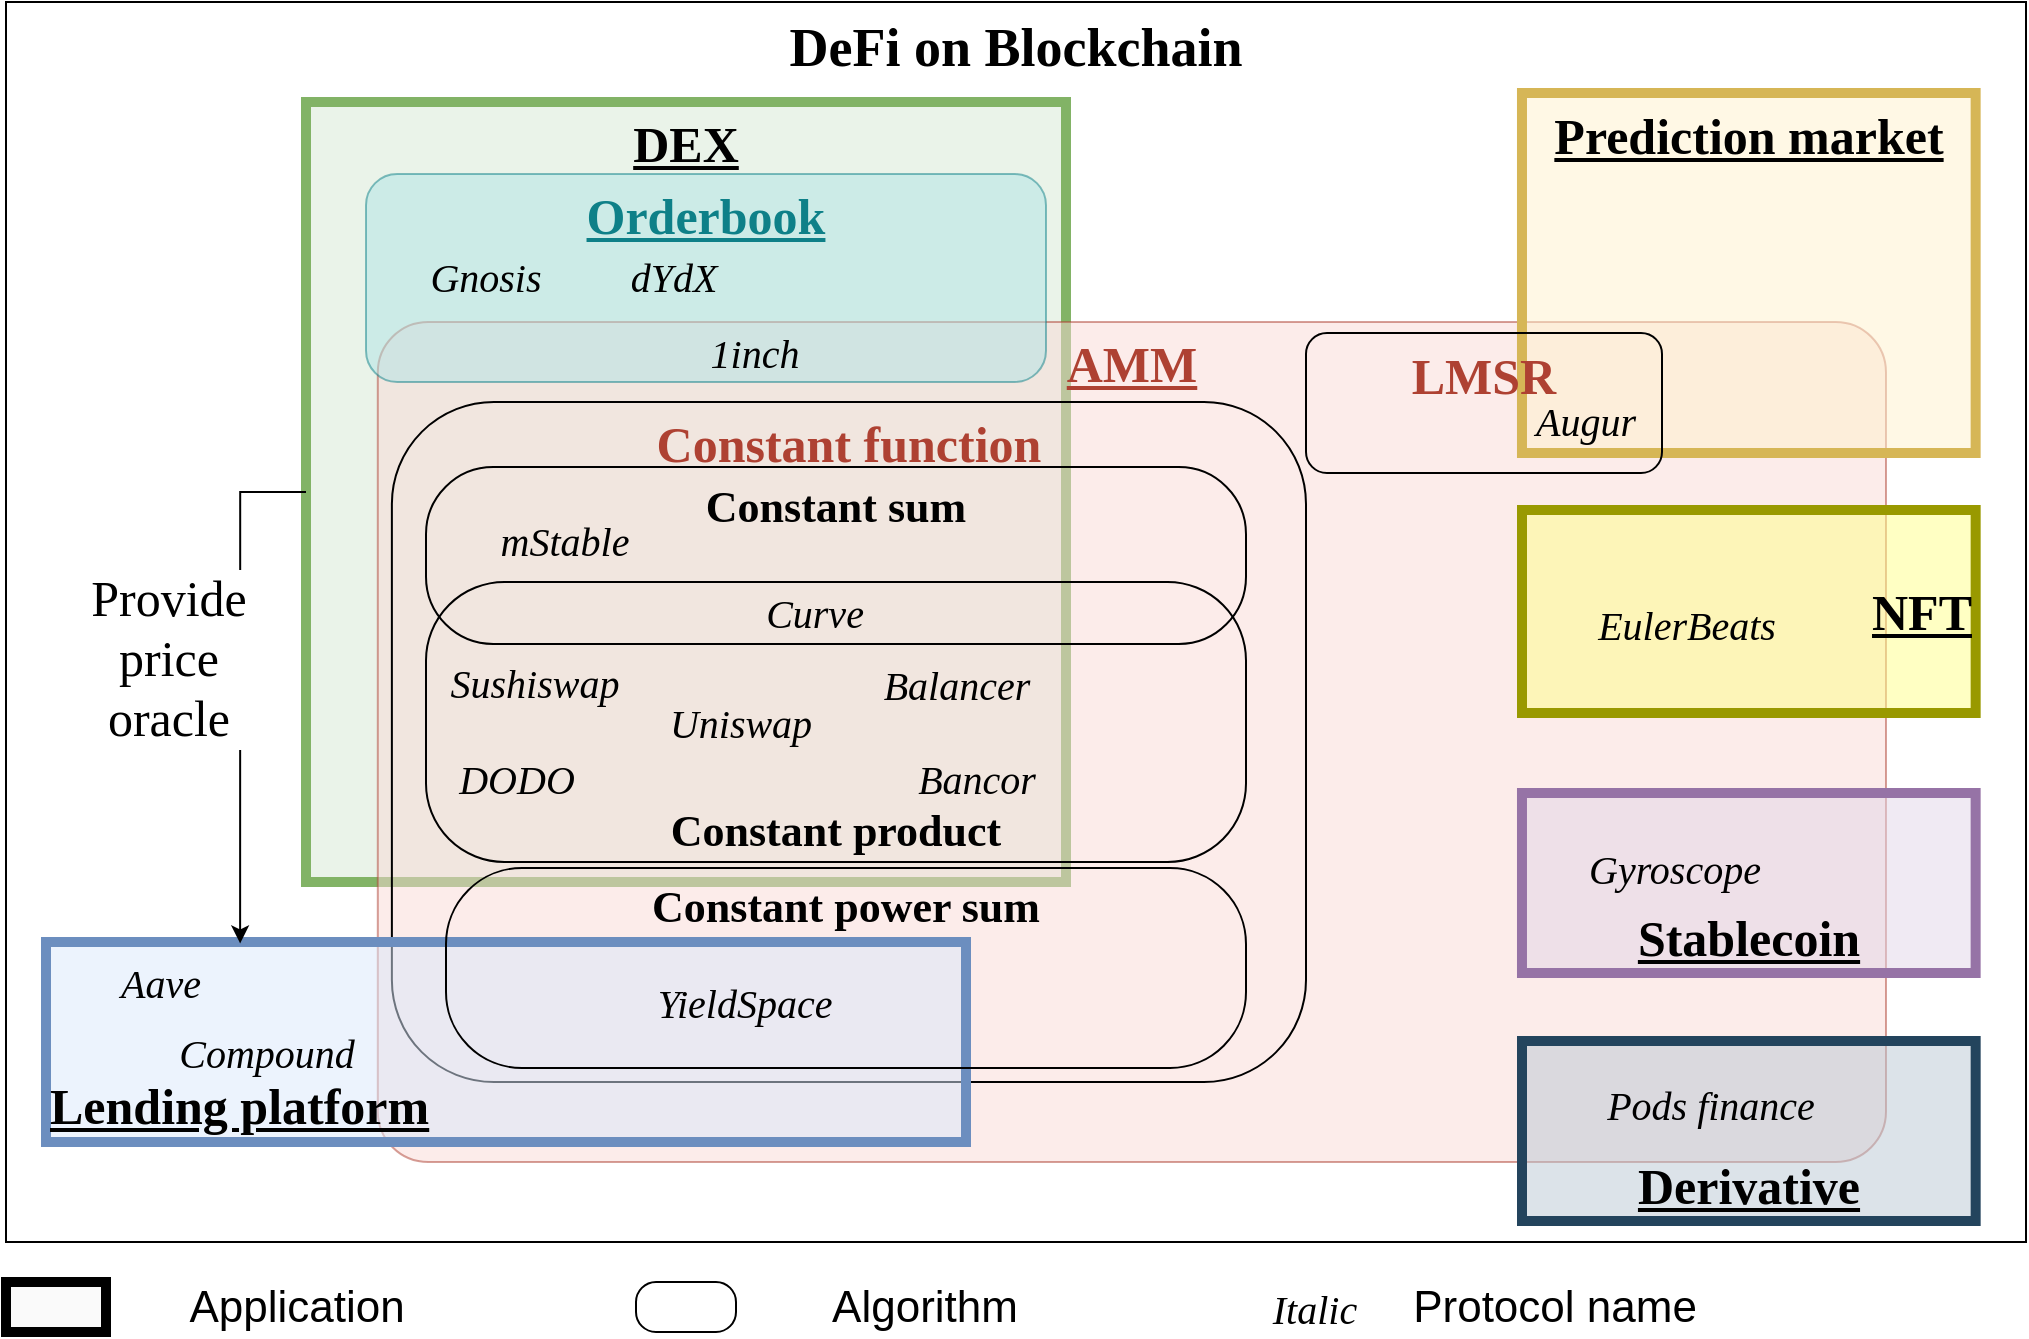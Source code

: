 <mxfile version="20.0.1" type="github" pages="5">
  <diagram id="V3thxfnV-d8ceJq-v-Ow" name="taxonomy">
    <mxGraphModel dx="1351" dy="3267" grid="1" gridSize="10" guides="1" tooltips="1" connect="1" arrows="1" fold="1" page="1" pageScale="1" pageWidth="827" pageHeight="1169" math="0" shadow="0">
      <root>
        <mxCell id="8NLefJ6BLpWgVJT6n-Gh-0" />
        <mxCell id="8NLefJ6BLpWgVJT6n-Gh-1" parent="8NLefJ6BLpWgVJT6n-Gh-0" />
        <mxCell id="8NLefJ6BLpWgVJT6n-Gh-5" value="&lt;span style=&quot;color: rgb(0 , 0 , 0) ; font-size: 27px ; font-style: normal ; font-weight: 700 ; letter-spacing: normal ; text-align: center ; text-indent: 0px ; text-transform: none ; word-spacing: 0px ; display: inline ; float: none&quot;&gt;DeFi on Blockchain&lt;/span&gt;" style="rounded=0;whiteSpace=wrap;html=1;fillColor=none;verticalAlign=top;fontSize=27;fontFamily=Times New Roman;" parent="8NLefJ6BLpWgVJT6n-Gh-1" vertex="1">
          <mxGeometry x="10" y="-1220" width="1010" height="620" as="geometry" />
        </mxCell>
        <mxCell id="8NLefJ6BLpWgVJT6n-Gh-6" value="DEX" style="rounded=0;whiteSpace=wrap;html=1;fillColor=#d5e8d4;fontStyle=5;verticalAlign=top;strokeColor=#82b366;strokeOpacity=100;fillOpacity=50;strokeWidth=5;fontFamily=Times New Roman;fontSize=25;" parent="8NLefJ6BLpWgVJT6n-Gh-1" vertex="1">
          <mxGeometry x="160" y="-1170" width="380" height="390" as="geometry" />
        </mxCell>
        <mxCell id="7Dg9tTagB5A5kfkCeSt4-0" value="&lt;span style=&quot;font-size: 25px;&quot;&gt;AMM&lt;/span&gt;" style="rounded=1;whiteSpace=wrap;html=1;fillColor=#fad9d5;opacity=50;verticalAlign=top;strokeColor=#ae4132;fontColor=#AE4132;fontStyle=5;fontFamily=Times New Roman;fontSize=25;arcSize=6;" parent="8NLefJ6BLpWgVJT6n-Gh-1" vertex="1">
          <mxGeometry x="195.9" y="-1060" width="754.1" height="420" as="geometry" />
        </mxCell>
        <mxCell id="ZKpyUXxN5n6o346WIu5Y-1" value="&lt;span style=&quot;color: rgb(174 , 65 , 50) ; font-family: &amp;quot;times new roman&amp;quot; ; font-size: 25px ; font-weight: 700&quot;&gt;Constant function&lt;/span&gt;" style="rounded=1;whiteSpace=wrap;html=1;verticalAlign=top;labelBackgroundColor=none;fillColor=none;" parent="8NLefJ6BLpWgVJT6n-Gh-1" vertex="1">
          <mxGeometry x="202.94" y="-1020" width="457.06" height="340" as="geometry" />
        </mxCell>
        <mxCell id="yfy_TuskieBGScGomKW7-1" value="Prediction market" style="rounded=0;whiteSpace=wrap;html=1;fillColor=#fff2cc;fontStyle=5;verticalAlign=top;strokeColor=#d6b656;fillOpacity=50;strokeWidth=5;fontFamily=Times New Roman;fontSize=25;" parent="8NLefJ6BLpWgVJT6n-Gh-1" vertex="1">
          <mxGeometry x="767.99" y="-1174.5" width="226.83" height="180" as="geometry" />
        </mxCell>
        <mxCell id="8NLefJ6BLpWgVJT6n-Gh-4" value="&lt;span style=&quot;font-size: 22px; font-style: normal; font-weight: 700; letter-spacing: normal; text-align: center; text-indent: 0px; text-transform: none; word-spacing: 0px; display: inline; float: none;&quot;&gt;Constant product&lt;/span&gt;" style="rounded=1;whiteSpace=wrap;html=1;fillColor=none;arcSize=28;verticalAlign=bottom;fontFamily=Times New Roman;fontSize=22;" parent="8NLefJ6BLpWgVJT6n-Gh-1" vertex="1">
          <mxGeometry x="220" y="-930" width="410" height="140" as="geometry" />
        </mxCell>
        <mxCell id="8NLefJ6BLpWgVJT6n-Gh-9" value="&lt;span style=&quot;color: rgb(0 , 0 , 0) ; font-size: 25px ; font-style: normal ; font-weight: 700 ; letter-spacing: normal ; text-indent: 0px ; text-transform: none ; word-spacing: 0px ; display: inline ; float: none&quot;&gt;Lending platform&lt;/span&gt;" style="rounded=0;whiteSpace=wrap;html=1;fillColor=#dae8fc;fontStyle=5;verticalAlign=bottom;strokeColor=#6c8ebf;fillOpacity=50;strokeWidth=5;fontFamily=Times New Roman;fontSize=25;align=left;" parent="8NLefJ6BLpWgVJT6n-Gh-1" vertex="1">
          <mxGeometry x="30" y="-750" width="460" height="100" as="geometry" />
        </mxCell>
        <mxCell id="8NLefJ6BLpWgVJT6n-Gh-10" style="edgeStyle=orthogonalEdgeStyle;rounded=0;orthogonalLoop=1;jettySize=auto;html=1;exitX=0;exitY=0.5;exitDx=0;exitDy=0;entryX=0.211;entryY=0.007;entryDx=0;entryDy=0;fontColor=#000000;fontFamily=Times New Roman;fontSize=25;entryPerimeter=0;" parent="8NLefJ6BLpWgVJT6n-Gh-1" source="8NLefJ6BLpWgVJT6n-Gh-6" target="8NLefJ6BLpWgVJT6n-Gh-9" edge="1">
          <mxGeometry x="10" y="-1110" as="geometry" />
        </mxCell>
        <mxCell id="8NLefJ6BLpWgVJT6n-Gh-15" value="&lt;span style=&quot;color: rgb(0, 0, 0); font-size: 22px; font-style: normal; font-weight: 700; letter-spacing: normal; text-align: center; text-indent: 0px; text-transform: none; word-spacing: 0px; display: inline; float: none;&quot;&gt;Constant sum&lt;/span&gt;" style="rounded=1;whiteSpace=wrap;html=1;fillColor=none;arcSize=38;verticalAlign=top;fontFamily=Times New Roman;fontSize=22;" parent="8NLefJ6BLpWgVJT6n-Gh-1" vertex="1">
          <mxGeometry x="220" y="-987.5" width="410" height="88.5" as="geometry" />
        </mxCell>
        <mxCell id="8NLefJ6BLpWgVJT6n-Gh-16" value="&lt;span style=&quot;font-size: 20px;&quot;&gt;mStable&lt;/span&gt;" style="text;html=1;align=center;verticalAlign=middle;resizable=0;points=[];autosize=1;strokeColor=none;fillColor=none;fontColor=#000000;fontStyle=2;fontFamily=Times New Roman;fontSize=20;" parent="8NLefJ6BLpWgVJT6n-Gh-1" vertex="1">
          <mxGeometry x="248.997" y="-966" width="80" height="30" as="geometry" />
        </mxCell>
        <mxCell id="8NLefJ6BLpWgVJT6n-Gh-17" value="DODO" style="text;html=1;align=center;verticalAlign=middle;resizable=0;points=[];autosize=1;strokeColor=none;fillColor=none;fontStyle=2;fontFamily=Times New Roman;fontSize=20;" parent="8NLefJ6BLpWgVJT6n-Gh-1" vertex="1">
          <mxGeometry x="230.003" y="-847.5" width="70" height="30" as="geometry" />
        </mxCell>
        <mxCell id="8NLefJ6BLpWgVJT6n-Gh-18" value="Balancer" style="text;html=1;align=center;verticalAlign=middle;resizable=0;points=[];autosize=1;strokeColor=none;fillColor=none;fontStyle=2;fontFamily=Times New Roman;fontSize=20;" parent="8NLefJ6BLpWgVJT6n-Gh-1" vertex="1">
          <mxGeometry x="440.006" y="-894.5" width="90" height="30" as="geometry" />
        </mxCell>
        <mxCell id="8NLefJ6BLpWgVJT6n-Gh-19" value="Uniswap" style="text;html=1;align=center;verticalAlign=middle;resizable=0;points=[];autosize=1;strokeColor=none;fillColor=none;fontStyle=2;fontFamily=Times New Roman;fontSize=20;" parent="8NLefJ6BLpWgVJT6n-Gh-1" vertex="1">
          <mxGeometry x="332.088" y="-875" width="90" height="30" as="geometry" />
        </mxCell>
        <mxCell id="8NLefJ6BLpWgVJT6n-Gh-20" value="Curve" style="text;html=1;align=center;verticalAlign=middle;resizable=0;points=[];autosize=1;strokeColor=none;fillColor=none;fontColor=#000000;fontStyle=2;fontFamily=Times New Roman;fontSize=20;" parent="8NLefJ6BLpWgVJT6n-Gh-1" vertex="1">
          <mxGeometry x="384.003" y="-930.25" width="60" height="30" as="geometry" />
        </mxCell>
        <mxCell id="8NLefJ6BLpWgVJT6n-Gh-21" value="Provide price oracle" style="text;html=1;strokeColor=none;fillColor=none;align=center;verticalAlign=middle;whiteSpace=wrap;rounded=0;fontColor=#000000;fontFamily=Times New Roman;fontSize=25;labelBackgroundColor=default;" parent="8NLefJ6BLpWgVJT6n-Gh-1" vertex="1">
          <mxGeometry x="67.119" y="-902.5" width="49.492" height="20" as="geometry" />
        </mxCell>
        <mxCell id="yfy_TuskieBGScGomKW7-6" value="Stablecoin" style="rounded=0;whiteSpace=wrap;html=1;fillColor=#e1d5e7;fontStyle=5;verticalAlign=bottom;strokeColor=#9673a6;fillOpacity=50;strokeWidth=5;fontFamily=Times New Roman;fontSize=25;" parent="8NLefJ6BLpWgVJT6n-Gh-1" vertex="1">
          <mxGeometry x="767.99" y="-824.5" width="226.83" height="90" as="geometry" />
        </mxCell>
        <mxCell id="8NLefJ6BLpWgVJT6n-Gh-14" value="&lt;p class=&quot;p1&quot; style=&quot;font-size: 20px;&quot;&gt;Augur&lt;/p&gt;" style="text;whiteSpace=wrap;html=1;fontStyle=2;fontFamily=Times New Roman;fontSize=20;verticalAlign=middle;align=center;" parent="8NLefJ6BLpWgVJT6n-Gh-1" vertex="1">
          <mxGeometry x="767.23" y="-1033.75" width="65.54" height="46.25" as="geometry" />
        </mxCell>
        <mxCell id="yfy_TuskieBGScGomKW7-9" value="Gyroscope" style="text;html=1;align=center;verticalAlign=middle;resizable=0;points=[];autosize=1;strokeColor=none;fillColor=none;fontStyle=2;fontFamily=Times New Roman;fontSize=20;" parent="8NLefJ6BLpWgVJT6n-Gh-1" vertex="1">
          <mxGeometry x="793.87" y="-802" width="100" height="30" as="geometry" />
        </mxCell>
        <mxCell id="yfy_TuskieBGScGomKW7-12" value="Bancor" style="text;html=1;align=center;verticalAlign=middle;resizable=0;points=[];autosize=1;strokeColor=none;fillColor=none;fontStyle=2;fontFamily=Times New Roman;fontSize=20;" parent="8NLefJ6BLpWgVJT6n-Gh-1" vertex="1">
          <mxGeometry x="460.003" y="-847.5" width="70" height="30" as="geometry" />
        </mxCell>
        <mxCell id="yfy_TuskieBGScGomKW7-14" value="Derivative" style="rounded=0;whiteSpace=wrap;html=1;fillColor=#bac8d3;fontStyle=5;verticalAlign=bottom;strokeColor=#23445d;fillOpacity=50;strokeWidth=5;fontFamily=Times New Roman;fontSize=25;" parent="8NLefJ6BLpWgVJT6n-Gh-1" vertex="1">
          <mxGeometry x="768" y="-700.5" width="226.83" height="90" as="geometry" />
        </mxCell>
        <mxCell id="yfy_TuskieBGScGomKW7-15" value="Pods finance" style="text;html=1;align=center;verticalAlign=middle;resizable=0;points=[];autosize=1;strokeColor=none;fillColor=none;fontStyle=2;fontFamily=Times New Roman;fontSize=20;" parent="8NLefJ6BLpWgVJT6n-Gh-1" vertex="1">
          <mxGeometry x="802.23" y="-684.5" width="120" height="30" as="geometry" />
        </mxCell>
        <mxCell id="yfy_TuskieBGScGomKW7-16" value="NFT" style="rounded=0;whiteSpace=wrap;html=1;fillColor=#ffff88;fontStyle=5;verticalAlign=middle;fillOpacity=50;strokeWidth=5;align=right;strokeColor=#999900;fontFamily=Times New Roman;fontSize=25;" parent="8NLefJ6BLpWgVJT6n-Gh-1" vertex="1">
          <mxGeometry x="768" y="-966" width="226.83" height="101.5" as="geometry" />
        </mxCell>
        <mxCell id="yfy_TuskieBGScGomKW7-17" value="&lt;p class=&quot;p1&quot; style=&quot;font-size: 20px;&quot;&gt;EulerBeats&lt;/p&gt;" style="text;whiteSpace=wrap;html=1;fontStyle=2;fontFamily=Times New Roman;fontSize=20;align=center;verticalAlign=middle;" parent="8NLefJ6BLpWgVJT6n-Gh-1" vertex="1">
          <mxGeometry x="830" y="-934.5" width="41.08" height="50" as="geometry" />
        </mxCell>
        <mxCell id="7Dg9tTagB5A5kfkCeSt4-1" value="&lt;span style=&quot;font-size: 25px;&quot;&gt;Orderbook&lt;/span&gt;" style="rounded=1;whiteSpace=wrap;html=1;fillColor=#b0e3e6;opacity=50;verticalAlign=top;strokeColor=#0e8088;fontColor=#0E8088;fontFamily=Times New Roman;fontStyle=5;fontSize=25;" parent="8NLefJ6BLpWgVJT6n-Gh-1" vertex="1">
          <mxGeometry x="190" y="-1134" width="340" height="104" as="geometry" />
        </mxCell>
        <mxCell id="8NLefJ6BLpWgVJT6n-Gh-13" value="&lt;span style=&quot;color: rgb(0, 0, 0); font-size: 20px; font-weight: 400; letter-spacing: normal; text-indent: 0px; text-transform: none; word-spacing: 0px; display: inline; float: none;&quot;&gt;&lt;i style=&quot;font-size: 20px;&quot;&gt;Gnosis&lt;/i&gt;&lt;/span&gt;" style="text;whiteSpace=wrap;html=1;align=center;verticalAlign=middle;fontFamily=Times New Roman;fontSize=20;" parent="8NLefJ6BLpWgVJT6n-Gh-1" vertex="1">
          <mxGeometry x="218.9" y="-1098" width="62.42" height="30" as="geometry" />
        </mxCell>
        <mxCell id="2ZV9WGzVLGw2hKH8Ku8l-0" value="&lt;span style=&quot;color: rgb(0, 0, 0); font-size: 20px; font-weight: 400; letter-spacing: normal; text-indent: 0px; text-transform: none; word-spacing: 0px; display: inline; float: none;&quot;&gt;&lt;i style=&quot;font-size: 20px;&quot;&gt;dYdX&lt;/i&gt;&lt;/span&gt;" style="text;whiteSpace=wrap;html=1;align=center;verticalAlign=middle;fontFamily=Times New Roman;fontSize=20;" parent="8NLefJ6BLpWgVJT6n-Gh-1" vertex="1">
          <mxGeometry x="313.14" y="-1098" width="62.42" height="30" as="geometry" />
        </mxCell>
        <mxCell id="2ZV9WGzVLGw2hKH8Ku8l-2" value="Sushiswap" style="text;html=1;align=center;verticalAlign=middle;resizable=0;points=[];autosize=1;strokeColor=none;fillColor=none;fontStyle=2;fontFamily=Times New Roman;fontSize=20;" parent="8NLefJ6BLpWgVJT6n-Gh-1" vertex="1">
          <mxGeometry x="224.168" y="-895" width="100" height="30" as="geometry" />
        </mxCell>
        <mxCell id="2ZV9WGzVLGw2hKH8Ku8l-4" value="&lt;span style=&quot;color: rgb(0, 0, 0); font-size: 22px; font-style: normal; font-weight: 700; letter-spacing: normal; text-align: center; text-indent: 0px; text-transform: none; word-spacing: 0px; display: inline; float: none;&quot;&gt;Constant power sum&lt;/span&gt;" style="rounded=1;whiteSpace=wrap;html=1;fillColor=none;arcSize=38;verticalAlign=top;fontFamily=Times New Roman;fontSize=22;" parent="8NLefJ6BLpWgVJT6n-Gh-1" vertex="1">
          <mxGeometry x="230" y="-787" width="400" height="100" as="geometry" />
        </mxCell>
        <mxCell id="2ZV9WGzVLGw2hKH8Ku8l-5" value="YieldSpace" style="text;html=1;align=center;verticalAlign=middle;resizable=0;points=[];autosize=1;strokeColor=none;fillColor=none;fontStyle=2;fontFamily=Times New Roman;fontSize=20;" parent="8NLefJ6BLpWgVJT6n-Gh-1" vertex="1">
          <mxGeometry x="328.993" y="-735" width="100" height="30" as="geometry" />
        </mxCell>
        <mxCell id="2ZV9WGzVLGw2hKH8Ku8l-6" value="Compound" style="text;html=1;align=center;verticalAlign=middle;resizable=0;points=[];autosize=1;strokeColor=none;fillColor=none;fontColor=#000000;fontStyle=2;fontFamily=Times New Roman;fontSize=20;" parent="8NLefJ6BLpWgVJT6n-Gh-1" vertex="1">
          <mxGeometry x="90.003" y="-710" width="100" height="30" as="geometry" />
        </mxCell>
        <mxCell id="2ZV9WGzVLGw2hKH8Ku8l-7" value="Aave" style="text;html=1;align=center;verticalAlign=middle;resizable=0;points=[];autosize=1;strokeColor=none;fillColor=none;fontColor=#000000;fontStyle=2;fontFamily=Times New Roman;fontSize=20;" parent="8NLefJ6BLpWgVJT6n-Gh-1" vertex="1">
          <mxGeometry x="56.613" y="-745" width="60" height="30" as="geometry" />
        </mxCell>
        <mxCell id="ZKpyUXxN5n6o346WIu5Y-2" value="&lt;span style=&quot;color: rgb(174 , 65 , 50) ; font-family: &amp;#34;times new roman&amp;#34; ; font-size: 25px ; font-weight: 700&quot;&gt;LMSR&lt;/span&gt;" style="rounded=1;whiteSpace=wrap;html=1;labelBackgroundColor=none;fillColor=none;verticalAlign=top;" parent="8NLefJ6BLpWgVJT6n-Gh-1" vertex="1">
          <mxGeometry x="660" y="-1054.5" width="178" height="70" as="geometry" />
        </mxCell>
        <mxCell id="c7gvhUzmTRlmYSLFG80D-0" value="" style="rounded=0;whiteSpace=wrap;html=1;fillColor=#f5f5f5;fontStyle=5;verticalAlign=middle;strokeColor=#000000;fillOpacity=50;strokeWidth=5;fontFamily=Times New Roman;fontSize=25;align=left;fontColor=#333333;" parent="8NLefJ6BLpWgVJT6n-Gh-1" vertex="1">
          <mxGeometry x="10" y="-580" width="50" height="25" as="geometry" />
        </mxCell>
        <mxCell id="c7gvhUzmTRlmYSLFG80D-2" value="Application" style="text;html=1;align=center;verticalAlign=middle;resizable=0;points=[];autosize=1;strokeColor=none;fillColor=none;fontSize=22;" parent="8NLefJ6BLpWgVJT6n-Gh-1" vertex="1">
          <mxGeometry x="95" y="-582.5" width="120" height="30" as="geometry" />
        </mxCell>
        <mxCell id="c7gvhUzmTRlmYSLFG80D-4" value="" style="rounded=1;whiteSpace=wrap;html=1;verticalAlign=middle;labelBackgroundColor=none;fillColor=none;arcSize=40;" parent="8NLefJ6BLpWgVJT6n-Gh-1" vertex="1">
          <mxGeometry x="325" y="-580" width="50" height="25" as="geometry" />
        </mxCell>
        <mxCell id="c7gvhUzmTRlmYSLFG80D-9" value="Algorithm" style="text;html=1;align=center;verticalAlign=middle;resizable=0;points=[];autosize=1;strokeColor=none;fillColor=none;fontSize=22;" parent="8NLefJ6BLpWgVJT6n-Gh-1" vertex="1">
          <mxGeometry x="414" y="-582.5" width="110" height="30" as="geometry" />
        </mxCell>
        <mxCell id="c7gvhUzmTRlmYSLFG80D-11" value="&lt;span style=&quot;font-family: &amp;quot;times new roman&amp;quot;; font-size: 20px; font-style: italic;&quot;&gt;Italic&lt;/span&gt;" style="text;html=1;align=center;verticalAlign=middle;resizable=0;points=[];autosize=1;strokeColor=none;fillColor=none;fontSize=20;" parent="8NLefJ6BLpWgVJT6n-Gh-1" vertex="1">
          <mxGeometry x="634" y="-582.5" width="60" height="30" as="geometry" />
        </mxCell>
        <mxCell id="c7gvhUzmTRlmYSLFG80D-13" value="Protocol name" style="text;html=1;align=center;verticalAlign=middle;resizable=0;points=[];autosize=1;strokeColor=none;fillColor=none;fontSize=22;" parent="8NLefJ6BLpWgVJT6n-Gh-1" vertex="1">
          <mxGeometry x="703.87" y="-582.5" width="160" height="30" as="geometry" />
        </mxCell>
        <mxCell id="5AJLgT4qG1FZ-xZsZpFb-0" value="1inch" style="text;html=1;align=center;verticalAlign=middle;resizable=0;points=[];autosize=1;strokeColor=none;fillColor=none;fontColor=#000000;fontStyle=2;fontFamily=Times New Roman;fontSize=20;" vertex="1" parent="8NLefJ6BLpWgVJT6n-Gh-1">
          <mxGeometry x="354.003" y="-1060" width="60" height="30" as="geometry" />
        </mxCell>
      </root>
    </mxGraphModel>
  </diagram>
  <diagram id="Gz0Cfk2Hy_LupTIM6uKj" name="Initial scheme">
    <mxGraphModel dx="946" dy="650" grid="1" gridSize="10" guides="1" tooltips="1" connect="1" arrows="1" fold="1" page="1" pageScale="1" pageWidth="1100" pageHeight="850" math="1" shadow="0">
      <root>
        <mxCell id="0" />
        <mxCell id="1" parent="0" />
        <mxCell id="o60pH_gIqdKsFOg4dMfI-9" value="&lt;i&gt;&lt;font style=&quot;font-size: 25px&quot;&gt;Core actors&lt;/font&gt;&lt;/i&gt;" style="rounded=0;whiteSpace=wrap;html=1;glass=0;fontFamily=Georgia;dashed=1;verticalAlign=top;flipH=1;" parent="1" vertex="1">
          <mxGeometry x="20" y="270" width="190" height="270" as="geometry" />
        </mxCell>
        <mxCell id="o60pH_gIqdKsFOg4dMfI-10" value="&lt;i&gt;&lt;font style=&quot;font-size: 25px&quot;&gt;User actions&lt;/font&gt;&lt;/i&gt;" style="rounded=0;whiteSpace=wrap;html=1;glass=0;fontFamily=Georgia;dashed=1;verticalAlign=top;flipH=1;" parent="1" vertex="1">
          <mxGeometry x="260" y="180" width="200" height="450" as="geometry" />
        </mxCell>
        <mxCell id="o60pH_gIqdKsFOg4dMfI-11" value="&lt;i&gt;&lt;font style=&quot;font-size: 25px&quot;&gt;Pool state&lt;/font&gt;&lt;/i&gt;" style="rounded=0;whiteSpace=wrap;html=1;glass=0;fontFamily=Georgia;dashed=1;verticalAlign=top;flipH=1;" parent="1" vertex="1">
          <mxGeometry x="560" y="180" width="500" height="450" as="geometry" />
        </mxCell>
        <mxCell id="o60pH_gIqdKsFOg4dMfI-30" style="edgeStyle=orthogonalEdgeStyle;rounded=0;orthogonalLoop=1;jettySize=auto;html=1;exitX=1;exitY=0.5;exitDx=0;exitDy=0;entryX=0;entryY=0.25;entryDx=0;entryDy=0;fontFamily=Georgia;" parent="1" source="o60pH_gIqdKsFOg4dMfI-12" target="o60pH_gIqdKsFOg4dMfI-16" edge="1">
          <mxGeometry relative="1" as="geometry" />
        </mxCell>
        <mxCell id="o60pH_gIqdKsFOg4dMfI-12" value="&lt;font style=&quot;font-size: 20px ; font-weight: normal&quot;&gt;Liquidity pool creator&lt;/font&gt;" style="rounded=0;whiteSpace=wrap;html=1;glass=0;fontFamily=Georgia;fontSize=20;fontStyle=1" parent="1" vertex="1">
          <mxGeometry x="40" y="320" width="140" height="60" as="geometry" />
        </mxCell>
        <mxCell id="o60pH_gIqdKsFOg4dMfI-31" style="edgeStyle=orthogonalEdgeStyle;rounded=0;orthogonalLoop=1;jettySize=auto;html=1;exitX=1;exitY=0.25;exitDx=0;exitDy=0;entryX=0;entryY=0.75;entryDx=0;entryDy=0;fontFamily=Georgia;" parent="1" source="o60pH_gIqdKsFOg4dMfI-13" target="o60pH_gIqdKsFOg4dMfI-16" edge="1">
          <mxGeometry relative="1" as="geometry">
            <Array as="points">
              <mxPoint x="240" y="405" />
              <mxPoint x="240" y="298" />
            </Array>
          </mxGeometry>
        </mxCell>
        <mxCell id="o60pH_gIqdKsFOg4dMfI-32" style="edgeStyle=orthogonalEdgeStyle;rounded=0;orthogonalLoop=1;jettySize=auto;html=1;exitX=1;exitY=0.5;exitDx=0;exitDy=0;entryX=0;entryY=0.5;entryDx=0;entryDy=0;fontFamily=Georgia;" parent="1" source="o60pH_gIqdKsFOg4dMfI-13" target="o60pH_gIqdKsFOg4dMfI-17" edge="1">
          <mxGeometry relative="1" as="geometry">
            <Array as="points">
              <mxPoint x="250" y="420" />
              <mxPoint x="250" y="375" />
            </Array>
          </mxGeometry>
        </mxCell>
        <mxCell id="o60pH_gIqdKsFOg4dMfI-33" style="edgeStyle=orthogonalEdgeStyle;rounded=0;orthogonalLoop=1;jettySize=auto;html=1;exitX=1;exitY=0.75;exitDx=0;exitDy=0;entryX=0;entryY=0.5;entryDx=0;entryDy=0;fontFamily=Georgia;" parent="1" source="o60pH_gIqdKsFOg4dMfI-13" target="o60pH_gIqdKsFOg4dMfI-18" edge="1">
          <mxGeometry relative="1" as="geometry" />
        </mxCell>
        <mxCell id="o60pH_gIqdKsFOg4dMfI-13" value="&lt;font style=&quot;font-size: 20px ; font-weight: normal&quot;&gt;Liquidity provider&lt;/font&gt;" style="rounded=0;whiteSpace=wrap;html=1;glass=0;fontFamily=Georgia;fontStyle=1" parent="1" vertex="1">
          <mxGeometry x="40" y="390" width="140" height="60" as="geometry" />
        </mxCell>
        <mxCell id="o60pH_gIqdKsFOg4dMfI-34" style="edgeStyle=orthogonalEdgeStyle;rounded=0;orthogonalLoop=1;jettySize=auto;html=1;exitX=1;exitY=0.5;exitDx=0;exitDy=0;entryX=0;entryY=0.5;entryDx=0;entryDy=0;fontFamily=Georgia;" parent="1" source="o60pH_gIqdKsFOg4dMfI-15" target="o60pH_gIqdKsFOg4dMfI-19" edge="1">
          <mxGeometry relative="1" as="geometry" />
        </mxCell>
        <mxCell id="o60pH_gIqdKsFOg4dMfI-15" value="&lt;font style=&quot;font-size: 20px ; font-weight: normal&quot;&gt;Exchange user&lt;/font&gt;" style="rounded=0;whiteSpace=wrap;html=1;glass=0;fontFamily=Georgia;fontStyle=1" parent="1" vertex="1">
          <mxGeometry x="40" y="460" width="140" height="60" as="geometry" />
        </mxCell>
        <mxCell id="o60pH_gIqdKsFOg4dMfI-39" value="+" style="edgeStyle=orthogonalEdgeStyle;rounded=0;orthogonalLoop=1;jettySize=auto;html=1;exitX=1;exitY=0.25;exitDx=0;exitDy=0;fontFamily=Georgia;fontStyle=1;fontSize=20;verticalAlign=middle;labelBackgroundColor=none;" parent="1" edge="1">
          <mxGeometry x="-0.556" y="10" relative="1" as="geometry">
            <mxPoint x="426" y="244" as="sourcePoint" />
            <mxPoint x="581" y="269" as="targetPoint" />
            <Array as="points">
              <mxPoint x="426" y="269" />
            </Array>
            <mxPoint as="offset" />
          </mxGeometry>
        </mxCell>
        <mxCell id="o60pH_gIqdKsFOg4dMfI-16" value="&lt;font style=&quot;font-size: 20px&quot;&gt;Provide liquidity in all assets (mint LP shares)&lt;/font&gt;" style="rounded=0;whiteSpace=wrap;html=1;glass=0;fontFamily=Georgia;fontSize=18;" parent="1" vertex="1">
          <mxGeometry x="270" y="230" width="160" height="90" as="geometry" />
        </mxCell>
        <mxCell id="o60pH_gIqdKsFOg4dMfI-17" value="&lt;font style=&quot;font-weight: normal ; font-size: 20px&quot;&gt;Provide liquidity in one asset (mint LP shares)&lt;/font&gt;" style="rounded=0;whiteSpace=wrap;html=1;glass=0;fontFamily=Georgia;fontSize=18;fontStyle=1" parent="1" vertex="1">
          <mxGeometry x="270" y="330" width="160" height="90" as="geometry" />
        </mxCell>
        <mxCell id="o60pH_gIqdKsFOg4dMfI-46" style="edgeStyle=orthogonalEdgeStyle;rounded=0;orthogonalLoop=1;jettySize=auto;html=1;exitX=1;exitY=0.5;exitDx=0;exitDy=0;entryX=0;entryY=0.5;entryDx=0;entryDy=0;fontFamily=Georgia;fontSize=20;" parent="1" source="o60pH_gIqdKsFOg4dMfI-18" target="o60pH_gIqdKsFOg4dMfI-20" edge="1">
          <mxGeometry relative="1" as="geometry">
            <Array as="points">
              <mxPoint x="425" y="440" />
              <mxPoint x="470" y="440" />
              <mxPoint x="470" y="310" />
            </Array>
          </mxGeometry>
        </mxCell>
        <mxCell id="o60pH_gIqdKsFOg4dMfI-47" value="-" style="edgeLabel;html=1;align=center;verticalAlign=middle;resizable=0;points=[];fontSize=20;fontFamily=Georgia;labelBackgroundColor=none;" parent="o60pH_gIqdKsFOg4dMfI-46" vertex="1" connectable="0">
          <mxGeometry x="0.06" y="-1" relative="1" as="geometry">
            <mxPoint x="-33" y="93" as="offset" />
          </mxGeometry>
        </mxCell>
        <mxCell id="o60pH_gIqdKsFOg4dMfI-48" style="edgeStyle=orthogonalEdgeStyle;rounded=0;orthogonalLoop=1;jettySize=auto;html=1;exitX=1;exitY=0.75;exitDx=0;exitDy=0;entryX=0;entryY=0.5;entryDx=0;entryDy=0;fontFamily=Georgia;fontSize=20;" parent="1" source="o60pH_gIqdKsFOg4dMfI-18" target="o60pH_gIqdKsFOg4dMfI-26" edge="1">
          <mxGeometry relative="1" as="geometry" />
        </mxCell>
        <mxCell id="o60pH_gIqdKsFOg4dMfI-57" value="-" style="edgeLabel;html=1;align=center;verticalAlign=middle;resizable=0;points=[];fontSize=20;fontFamily=Georgia;fontStyle=0;labelBackgroundColor=none;" parent="o60pH_gIqdKsFOg4dMfI-48" vertex="1" connectable="0">
          <mxGeometry x="0.3" y="1" relative="1" as="geometry">
            <mxPoint x="-83.5" y="-30" as="offset" />
          </mxGeometry>
        </mxCell>
        <mxCell id="o60pH_gIqdKsFOg4dMfI-18" value="&lt;font style=&quot;font-weight: normal ; font-size: 20px&quot;&gt;Withdraw liquidity (redeem LP shares)&lt;/font&gt;" style="rounded=0;whiteSpace=wrap;html=1;glass=0;fontFamily=Georgia;fontSize=18;fontStyle=1" parent="1" vertex="1">
          <mxGeometry x="270" y="430" width="160" height="90" as="geometry" />
        </mxCell>
        <mxCell id="o60pH_gIqdKsFOg4dMfI-19" value="&lt;font style=&quot;font-size: 20px ; font-weight: normal&quot;&gt;Swap&lt;/font&gt;" style="rounded=0;whiteSpace=wrap;html=1;glass=0;fontFamily=Georgia;fontSize=20;fontStyle=1" parent="1" vertex="1">
          <mxGeometry x="270" y="530" width="160" height="90" as="geometry" />
        </mxCell>
        <mxCell id="o60pH_gIqdKsFOg4dMfI-20" value="&lt;font style=&quot;font-size: 22px&quot;&gt;Reserves&lt;/font&gt;" style="rounded=0;whiteSpace=wrap;html=1;glass=0;fontFamily=Georgia;align=left;verticalAlign=top;dashed=1;dashPattern=1 4;" parent="1" vertex="1">
          <mxGeometry x="580" y="220" width="450" height="180" as="geometry" />
        </mxCell>
        <mxCell id="o60pH_gIqdKsFOg4dMfI-22" value="&lt;font style=&quot;font-size: 19px ; font-weight: normal&quot;&gt;Token A&lt;br style=&quot;font-size: 19px&quot;&gt;$$r_1$$&lt;/font&gt;" style="rounded=0;whiteSpace=wrap;html=1;glass=0;fontFamily=Georgia;fontStyle=1;fontSize=19;" parent="1" vertex="1">
          <mxGeometry x="610" y="260" width="130" height="90" as="geometry" />
        </mxCell>
        <mxCell id="o60pH_gIqdKsFOg4dMfI-23" value="&lt;font style=&quot;font-size: 19px ; font-weight: normal&quot;&gt;Token B&lt;br style=&quot;font-size: 19px&quot;&gt;$$r_2$$&lt;/font&gt;" style="rounded=0;whiteSpace=wrap;html=1;glass=0;fontFamily=Georgia;fontStyle=1;fontSize=19;" parent="1" vertex="1">
          <mxGeometry x="750" y="260" width="130" height="90" as="geometry" />
        </mxCell>
        <mxCell id="o60pH_gIqdKsFOg4dMfI-24" value="&lt;font style=&quot;font-size: 19px ; font-weight: normal&quot;&gt;Token C&lt;br style=&quot;font-size: 19px&quot;&gt;$$r_3$$&lt;/font&gt;" style="rounded=0;whiteSpace=wrap;html=1;glass=0;fontFamily=Georgia;fontStyle=1;fontSize=19;" parent="1" vertex="1">
          <mxGeometry x="890" y="260" width="130" height="90" as="geometry" />
        </mxCell>
        <mxCell id="o60pH_gIqdKsFOg4dMfI-25" value="..." style="text;html=1;strokeColor=none;fillColor=none;align=center;verticalAlign=middle;whiteSpace=wrap;rounded=0;glass=0;dashed=1;dashPattern=1 4;fontFamily=Georgia;" parent="1" vertex="1">
          <mxGeometry x="795" y="360" width="40" height="20" as="geometry" />
        </mxCell>
        <mxCell id="o60pH_gIqdKsFOg4dMfI-26" value="&lt;font style=&quot;font-size: 23px ; font-weight: normal&quot;&gt;Liquidity shares&lt;/font&gt;" style="rounded=0;whiteSpace=wrap;html=1;glass=0;fontFamily=Georgia;fontStyle=1;fontSize=23;" parent="1" vertex="1">
          <mxGeometry x="580" y="460" width="450" height="110" as="geometry" />
        </mxCell>
        <mxCell id="o60pH_gIqdKsFOg4dMfI-41" style="edgeStyle=orthogonalEdgeStyle;rounded=0;orthogonalLoop=1;jettySize=auto;html=1;exitX=1;exitY=0.5;exitDx=0;exitDy=0;entryX=0.5;entryY=1;entryDx=0;entryDy=0;fontFamily=Georgia;fontSize=20;" parent="1" source="o60pH_gIqdKsFOg4dMfI-17" target="o60pH_gIqdKsFOg4dMfI-22" edge="1">
          <mxGeometry relative="1" as="geometry">
            <Array as="points">
              <mxPoint x="675" y="360" />
            </Array>
          </mxGeometry>
        </mxCell>
        <mxCell id="o60pH_gIqdKsFOg4dMfI-42" value="+" style="edgeLabel;html=1;align=right;verticalAlign=middle;resizable=0;points=[];fontSize=20;fontFamily=Georgia;fontStyle=1;labelBackgroundColor=none;" parent="o60pH_gIqdKsFOg4dMfI-41" vertex="1" connectable="0">
          <mxGeometry x="0.104" y="-2" relative="1" as="geometry">
            <mxPoint x="-115" y="-14" as="offset" />
          </mxGeometry>
        </mxCell>
        <mxCell id="o60pH_gIqdKsFOg4dMfI-43" value="+" style="edgeStyle=orthogonalEdgeStyle;rounded=0;orthogonalLoop=1;jettySize=auto;html=1;exitX=1;exitY=0.75;exitDx=0;exitDy=0;fontFamily=Georgia;fontSize=20;fontStyle=1;labelBackgroundColor=none;" parent="1" edge="1">
          <mxGeometry x="-0.954" y="-12" relative="1" as="geometry">
            <mxPoint x="430" y="397.5" as="sourcePoint" />
            <mxPoint x="805" y="460" as="targetPoint" />
            <Array as="points">
              <mxPoint x="500" y="398" />
              <mxPoint x="500" y="430" />
              <mxPoint x="805" y="430" />
            </Array>
            <mxPoint y="1" as="offset" />
          </mxGeometry>
        </mxCell>
        <mxCell id="o60pH_gIqdKsFOg4dMfI-52" style="edgeStyle=orthogonalEdgeStyle;rounded=0;orthogonalLoop=1;jettySize=auto;html=1;exitX=1;exitY=0.25;exitDx=0;exitDy=0;entryX=0.25;entryY=1;entryDx=0;entryDy=0;fontFamily=Georgia;fontSize=20;" parent="1" source="o60pH_gIqdKsFOg4dMfI-19" target="o60pH_gIqdKsFOg4dMfI-23" edge="1">
          <mxGeometry relative="1" as="geometry">
            <Array as="points">
              <mxPoint x="480" y="535" />
              <mxPoint x="480" y="410" />
              <mxPoint x="783" y="410" />
            </Array>
          </mxGeometry>
        </mxCell>
        <mxCell id="o60pH_gIqdKsFOg4dMfI-53" value="-" style="edgeLabel;html=1;align=center;verticalAlign=middle;resizable=0;points=[];fontSize=20;fontFamily=Georgia;labelBackgroundColor=none;" parent="o60pH_gIqdKsFOg4dMfI-52" vertex="1" connectable="0">
          <mxGeometry x="0.281" y="-2" relative="1" as="geometry">
            <mxPoint x="-203" y="128" as="offset" />
          </mxGeometry>
        </mxCell>
        <mxCell id="o60pH_gIqdKsFOg4dMfI-54" style="edgeStyle=orthogonalEdgeStyle;rounded=0;orthogonalLoop=1;jettySize=auto;html=1;exitX=1;exitY=0.75;exitDx=0;exitDy=0;entryX=0.5;entryY=1;entryDx=0;entryDy=0;fontFamily=Georgia;fontSize=20;" parent="1" source="o60pH_gIqdKsFOg4dMfI-19" target="o60pH_gIqdKsFOg4dMfI-24" edge="1">
          <mxGeometry relative="1" as="geometry">
            <Array as="points">
              <mxPoint x="1050" y="598" />
              <mxPoint x="1050" y="370" />
              <mxPoint x="955" y="370" />
            </Array>
          </mxGeometry>
        </mxCell>
        <mxCell id="o60pH_gIqdKsFOg4dMfI-56" value="+" style="edgeLabel;html=1;align=center;verticalAlign=middle;resizable=0;points=[];fontSize=20;fontFamily=Georgia;fontStyle=1;labelBackgroundColor=none;" parent="o60pH_gIqdKsFOg4dMfI-54" vertex="1" connectable="0">
          <mxGeometry x="-0.09" y="1" relative="1" as="geometry">
            <mxPoint x="-425.5" y="-12" as="offset" />
          </mxGeometry>
        </mxCell>
      </root>
    </mxGraphModel>
  </diagram>
  <diagram name="SimplifiedScheme" id="d_9agxrW86omBDYF9K5D">
    <mxGraphModel dx="946" dy="650" grid="1" gridSize="10" guides="1" tooltips="1" connect="1" arrows="1" fold="1" page="1" pageScale="1" pageWidth="1100" pageHeight="850" math="1" shadow="0">
      <root>
        <mxCell id="f8-Kdo4v5M6tRJ11duCn-0" />
        <mxCell id="f8-Kdo4v5M6tRJ11duCn-1" parent="f8-Kdo4v5M6tRJ11duCn-0" />
        <mxCell id="f8-Kdo4v5M6tRJ11duCn-3" value="&lt;i&gt;&lt;font style=&quot;font-size: 25px&quot;&gt;User actions&lt;/font&gt;&lt;/i&gt;" style="rounded=0;whiteSpace=wrap;html=1;glass=0;fontFamily=Georgia;dashed=1;verticalAlign=top;flipH=1;labelBackgroundColor=none;" parent="f8-Kdo4v5M6tRJ11duCn-1" vertex="1">
          <mxGeometry x="260" y="180" width="200" height="450" as="geometry" />
        </mxCell>
        <mxCell id="f8-Kdo4v5M6tRJ11duCn-4" value="&lt;i&gt;&lt;font style=&quot;font-size: 25px&quot;&gt;Pool state&lt;/font&gt;&lt;/i&gt;" style="rounded=0;whiteSpace=wrap;html=1;glass=0;fontFamily=Georgia;dashed=1;verticalAlign=top;flipH=1;labelBackgroundColor=none;" parent="f8-Kdo4v5M6tRJ11duCn-1" vertex="1">
          <mxGeometry x="560" y="180" width="500" height="450" as="geometry" />
        </mxCell>
        <mxCell id="-L7T8TxmEZr88Ak-Jmaz-0" style="edgeStyle=orthogonalEdgeStyle;rounded=0;orthogonalLoop=1;jettySize=auto;html=1;exitX=1;exitY=0.25;exitDx=0;exitDy=0;entryX=0;entryY=0.25;entryDx=0;entryDy=0;labelBackgroundColor=none;" parent="f8-Kdo4v5M6tRJ11duCn-1" source="f8-Kdo4v5M6tRJ11duCn-14" target="f8-Kdo4v5M6tRJ11duCn-22" edge="1">
          <mxGeometry relative="1" as="geometry" />
        </mxCell>
        <mxCell id="f8-Kdo4v5M6tRJ11duCn-14" value="&lt;font style=&quot;font-size: 20px&quot;&gt;Provide liquidity (mint LP shares)&lt;/font&gt;" style="rounded=0;whiteSpace=wrap;html=1;glass=0;fontFamily=Georgia;fontSize=18;labelBackgroundColor=none;" parent="f8-Kdo4v5M6tRJ11duCn-1" vertex="1">
          <mxGeometry x="270" y="230" width="176" height="90" as="geometry" />
        </mxCell>
        <mxCell id="f8-Kdo4v5M6tRJ11duCn-20" value="&lt;font style=&quot;font-weight: normal ; font-size: 20px&quot;&gt;Withdraw liquidity (redeem LP shares)&lt;/font&gt;" style="rounded=0;whiteSpace=wrap;html=1;glass=0;fontFamily=Georgia;fontSize=18;fontStyle=1;labelBackgroundColor=none;" parent="f8-Kdo4v5M6tRJ11duCn-1" vertex="1">
          <mxGeometry x="270" y="340" width="176" height="90" as="geometry" />
        </mxCell>
        <mxCell id="f8-Kdo4v5M6tRJ11duCn-21" value="&lt;font style=&quot;font-size: 20px ; font-weight: normal&quot;&gt;Swap&lt;/font&gt;" style="rounded=0;whiteSpace=wrap;html=1;glass=0;fontFamily=Georgia;fontSize=20;fontStyle=1;labelBackgroundColor=none;" parent="f8-Kdo4v5M6tRJ11duCn-1" vertex="1">
          <mxGeometry x="270" y="530" width="176" height="90" as="geometry" />
        </mxCell>
        <mxCell id="f8-Kdo4v5M6tRJ11duCn-2" value="&lt;i&gt;&lt;font style=&quot;font-size: 25px&quot;&gt;Core actors&lt;/font&gt;&lt;/i&gt;" style="rounded=0;whiteSpace=wrap;html=1;glass=0;fontFamily=Georgia;dashed=1;verticalAlign=top;flipH=1;labelBackgroundColor=none;" parent="f8-Kdo4v5M6tRJ11duCn-1" vertex="1">
          <mxGeometry x="20" y="270" width="190" height="270" as="geometry" />
        </mxCell>
        <mxCell id="f8-Kdo4v5M6tRJ11duCn-7" style="edgeStyle=orthogonalEdgeStyle;rounded=0;orthogonalLoop=1;jettySize=auto;html=1;exitX=1;exitY=0.25;exitDx=0;exitDy=0;entryX=0;entryY=0.75;entryDx=0;entryDy=0;fontFamily=Georgia;labelBackgroundColor=none;" parent="f8-Kdo4v5M6tRJ11duCn-1" source="f8-Kdo4v5M6tRJ11duCn-10" target="f8-Kdo4v5M6tRJ11duCn-14" edge="1">
          <mxGeometry relative="1" as="geometry">
            <Array as="points">
              <mxPoint x="240" y="335" />
              <mxPoint x="240" y="298" />
            </Array>
          </mxGeometry>
        </mxCell>
        <mxCell id="f8-Kdo4v5M6tRJ11duCn-9" style="edgeStyle=orthogonalEdgeStyle;rounded=0;orthogonalLoop=1;jettySize=auto;html=1;exitX=1;exitY=0.75;exitDx=0;exitDy=0;entryX=0;entryY=0.5;entryDx=0;entryDy=0;fontFamily=Georgia;labelBackgroundColor=none;" parent="f8-Kdo4v5M6tRJ11duCn-1" source="f8-Kdo4v5M6tRJ11duCn-10" target="f8-Kdo4v5M6tRJ11duCn-20" edge="1">
          <mxGeometry relative="1" as="geometry" />
        </mxCell>
        <mxCell id="f8-Kdo4v5M6tRJ11duCn-10" value="&lt;font style=&quot;font-size: 20px ; font-weight: normal&quot;&gt;Liquidity provider&lt;/font&gt;" style="rounded=0;whiteSpace=wrap;html=1;glass=0;fontFamily=Georgia;fontStyle=1;labelBackgroundColor=none;" parent="f8-Kdo4v5M6tRJ11duCn-1" vertex="1">
          <mxGeometry x="40" y="320" width="140" height="60" as="geometry" />
        </mxCell>
        <mxCell id="f8-Kdo4v5M6tRJ11duCn-11" style="edgeStyle=orthogonalEdgeStyle;rounded=0;orthogonalLoop=1;jettySize=auto;html=1;exitX=1;exitY=0.5;exitDx=0;exitDy=0;entryX=0;entryY=0.5;entryDx=0;entryDy=0;fontFamily=Georgia;labelBackgroundColor=none;" parent="f8-Kdo4v5M6tRJ11duCn-1" source="f8-Kdo4v5M6tRJ11duCn-12" target="f8-Kdo4v5M6tRJ11duCn-21" edge="1">
          <mxGeometry relative="1" as="geometry" />
        </mxCell>
        <mxCell id="f8-Kdo4v5M6tRJ11duCn-12" value="&lt;font style=&quot;font-size: 20px ; font-weight: normal&quot;&gt;Exchange user&lt;/font&gt;" style="rounded=0;whiteSpace=wrap;html=1;glass=0;fontFamily=Georgia;fontStyle=1;labelBackgroundColor=none;" parent="f8-Kdo4v5M6tRJ11duCn-1" vertex="1">
          <mxGeometry x="40" y="460" width="140" height="60" as="geometry" />
        </mxCell>
        <mxCell id="f8-Kdo4v5M6tRJ11duCn-16" style="edgeStyle=orthogonalEdgeStyle;rounded=0;orthogonalLoop=1;jettySize=auto;html=1;exitX=1;exitY=0.5;exitDx=0;exitDy=0;fontFamily=Georgia;fontSize=20;labelBackgroundColor=none;" parent="f8-Kdo4v5M6tRJ11duCn-1" source="f8-Kdo4v5M6tRJ11duCn-20" target="f8-Kdo4v5M6tRJ11duCn-22" edge="1">
          <mxGeometry relative="1" as="geometry">
            <Array as="points">
              <mxPoint x="500" y="385" />
              <mxPoint x="500" y="330" />
            </Array>
            <mxPoint x="570" y="330" as="targetPoint" />
          </mxGeometry>
        </mxCell>
        <mxCell id="f8-Kdo4v5M6tRJ11duCn-17" value="-" style="edgeLabel;html=1;align=center;verticalAlign=middle;resizable=0;points=[];fontSize=20;fontFamily=Georgia;labelBackgroundColor=none;" parent="f8-Kdo4v5M6tRJ11duCn-16" vertex="1" connectable="0">
          <mxGeometry x="0.06" y="-1" relative="1" as="geometry">
            <mxPoint x="-31" y="31" as="offset" />
          </mxGeometry>
        </mxCell>
        <mxCell id="f8-Kdo4v5M6tRJ11duCn-18" style="edgeStyle=orthogonalEdgeStyle;rounded=0;orthogonalLoop=1;jettySize=auto;html=1;exitX=1;exitY=0.75;exitDx=0;exitDy=0;entryX=0;entryY=0.5;entryDx=0;entryDy=0;fontFamily=Georgia;fontSize=20;labelBackgroundColor=none;" parent="f8-Kdo4v5M6tRJ11duCn-1" source="f8-Kdo4v5M6tRJ11duCn-20" target="f8-Kdo4v5M6tRJ11duCn-27" edge="1">
          <mxGeometry relative="1" as="geometry">
            <Array as="points">
              <mxPoint x="490" y="408" />
              <mxPoint x="490" y="515" />
            </Array>
          </mxGeometry>
        </mxCell>
        <mxCell id="f8-Kdo4v5M6tRJ11duCn-19" value="-" style="edgeLabel;html=1;align=center;verticalAlign=middle;resizable=0;points=[];fontSize=20;fontFamily=Georgia;fontStyle=0;labelBackgroundColor=none;" parent="f8-Kdo4v5M6tRJ11duCn-18" vertex="1" connectable="0">
          <mxGeometry x="0.3" y="1" relative="1" as="geometry">
            <mxPoint x="-25" y="-94" as="offset" />
          </mxGeometry>
        </mxCell>
        <mxCell id="f8-Kdo4v5M6tRJ11duCn-22" value="&lt;font style=&quot;font-size: 22px&quot;&gt;Reserves&lt;/font&gt;" style="rounded=0;whiteSpace=wrap;html=1;glass=0;fontFamily=Georgia;align=left;verticalAlign=top;dashed=1;dashPattern=1 4;labelBackgroundColor=none;" parent="f8-Kdo4v5M6tRJ11duCn-1" vertex="1">
          <mxGeometry x="580" y="220" width="450" height="180" as="geometry" />
        </mxCell>
        <mxCell id="f8-Kdo4v5M6tRJ11duCn-23" value="&lt;font style=&quot;font-size: 19px ; font-weight: normal&quot;&gt;Token&lt;sub&gt;1&lt;/sub&gt;&lt;br style=&quot;font-size: 19px&quot;&gt;$$r_1$$&lt;/font&gt;" style="rounded=0;whiteSpace=wrap;html=1;glass=0;fontFamily=Georgia;fontStyle=1;fontSize=19;labelBackgroundColor=none;" parent="f8-Kdo4v5M6tRJ11duCn-1" vertex="1">
          <mxGeometry x="610" y="260" width="130" height="90" as="geometry" />
        </mxCell>
        <mxCell id="f8-Kdo4v5M6tRJ11duCn-24" value="&lt;font style=&quot;font-size: 19px ; font-weight: normal&quot;&gt;Token&lt;sub&gt;2&lt;/sub&gt;&lt;br style=&quot;font-size: 19px&quot;&gt;$$r_2$$&lt;/font&gt;" style="rounded=0;whiteSpace=wrap;html=1;glass=0;fontFamily=Georgia;fontStyle=1;fontSize=19;labelBackgroundColor=none;" parent="f8-Kdo4v5M6tRJ11duCn-1" vertex="1">
          <mxGeometry x="750" y="260" width="130" height="90" as="geometry" />
        </mxCell>
        <mxCell id="f8-Kdo4v5M6tRJ11duCn-25" value="&lt;font style=&quot;font-size: 19px ; font-weight: normal&quot;&gt;Token&lt;sub&gt;3&lt;/sub&gt;&lt;br style=&quot;font-size: 19px&quot;&gt;$$r_3$$&lt;/font&gt;" style="rounded=0;whiteSpace=wrap;html=1;glass=0;fontFamily=Georgia;fontStyle=1;fontSize=19;labelBackgroundColor=none;" parent="f8-Kdo4v5M6tRJ11duCn-1" vertex="1">
          <mxGeometry x="890" y="260" width="130" height="90" as="geometry" />
        </mxCell>
        <mxCell id="f8-Kdo4v5M6tRJ11duCn-26" value="..." style="text;html=1;strokeColor=none;fillColor=none;align=center;verticalAlign=middle;whiteSpace=wrap;rounded=0;glass=0;dashed=1;dashPattern=1 4;fontFamily=Georgia;labelBackgroundColor=none;" parent="f8-Kdo4v5M6tRJ11duCn-1" vertex="1">
          <mxGeometry x="795" y="360" width="40" height="20" as="geometry" />
        </mxCell>
        <mxCell id="f8-Kdo4v5M6tRJ11duCn-27" value="&lt;font style=&quot;font-size: 23px ; font-weight: normal&quot;&gt;LP shares&lt;/font&gt;" style="rounded=0;whiteSpace=wrap;html=1;glass=0;fontFamily=Georgia;fontStyle=1;fontSize=23;labelBackgroundColor=none;" parent="f8-Kdo4v5M6tRJ11duCn-1" vertex="1">
          <mxGeometry x="580" y="460" width="450" height="110" as="geometry" />
        </mxCell>
        <mxCell id="f8-Kdo4v5M6tRJ11duCn-31" style="edgeStyle=orthogonalEdgeStyle;rounded=0;orthogonalLoop=1;jettySize=auto;html=1;exitX=1;exitY=0.25;exitDx=0;exitDy=0;entryX=0.25;entryY=1;entryDx=0;entryDy=0;fontFamily=Georgia;fontSize=20;labelBackgroundColor=none;" parent="f8-Kdo4v5M6tRJ11duCn-1" source="f8-Kdo4v5M6tRJ11duCn-21" target="f8-Kdo4v5M6tRJ11duCn-24" edge="1">
          <mxGeometry relative="1" as="geometry">
            <Array as="points">
              <mxPoint x="540" y="553" />
              <mxPoint x="540" y="410" />
              <mxPoint x="783" y="410" />
            </Array>
          </mxGeometry>
        </mxCell>
        <mxCell id="f8-Kdo4v5M6tRJ11duCn-32" value="-" style="edgeLabel;html=1;align=center;verticalAlign=middle;resizable=0;points=[];fontSize=20;fontFamily=Georgia;labelBackgroundColor=none;" parent="f8-Kdo4v5M6tRJ11duCn-31" vertex="1" connectable="0">
          <mxGeometry x="0.281" y="-2" relative="1" as="geometry">
            <mxPoint x="-179" y="128" as="offset" />
          </mxGeometry>
        </mxCell>
        <mxCell id="f8-Kdo4v5M6tRJ11duCn-33" style="edgeStyle=orthogonalEdgeStyle;rounded=0;orthogonalLoop=1;jettySize=auto;html=1;exitX=1;exitY=0.75;exitDx=0;exitDy=0;entryX=0.5;entryY=1;entryDx=0;entryDy=0;fontFamily=Georgia;fontSize=20;labelBackgroundColor=none;" parent="f8-Kdo4v5M6tRJ11duCn-1" source="f8-Kdo4v5M6tRJ11duCn-21" target="f8-Kdo4v5M6tRJ11duCn-25" edge="1">
          <mxGeometry relative="1" as="geometry">
            <Array as="points">
              <mxPoint x="1050" y="598" />
              <mxPoint x="1050" y="370" />
              <mxPoint x="955" y="370" />
            </Array>
          </mxGeometry>
        </mxCell>
        <mxCell id="f8-Kdo4v5M6tRJ11duCn-34" value="+" style="edgeLabel;html=1;align=center;verticalAlign=middle;resizable=0;points=[];fontSize=20;fontFamily=Georgia;fontStyle=1;labelBackgroundColor=none;" parent="f8-Kdo4v5M6tRJ11duCn-33" vertex="1" connectable="0">
          <mxGeometry x="-0.09" y="1" relative="1" as="geometry">
            <mxPoint x="-407" y="-12" as="offset" />
          </mxGeometry>
        </mxCell>
        <mxCell id="f8-Kdo4v5M6tRJ11duCn-35" style="edgeStyle=orthogonalEdgeStyle;rounded=0;orthogonalLoop=1;jettySize=auto;html=1;exitX=1;exitY=0.75;exitDx=0;exitDy=0;entryX=0;entryY=0.25;entryDx=0;entryDy=0;fontFamily=Georgia;fontSize=20;labelBackgroundColor=none;" parent="f8-Kdo4v5M6tRJ11duCn-1" source="f8-Kdo4v5M6tRJ11duCn-14" target="f8-Kdo4v5M6tRJ11duCn-27" edge="1">
          <mxGeometry relative="1" as="geometry">
            <mxPoint x="440" y="417.5" as="sourcePoint" />
            <mxPoint x="590" y="525" as="targetPoint" />
          </mxGeometry>
        </mxCell>
        <mxCell id="f8-Kdo4v5M6tRJ11duCn-37" value="&lt;b&gt;+&lt;/b&gt;" style="edgeLabel;html=1;align=center;verticalAlign=middle;resizable=0;points=[];fontSize=20;fontFamily=Georgia;labelBackgroundColor=none;" parent="f8-Kdo4v5M6tRJ11duCn-1" vertex="1" connectable="0">
          <mxGeometry x="490" y="260" as="geometry">
            <mxPoint x="-15" y="-22" as="offset" />
          </mxGeometry>
        </mxCell>
        <mxCell id="-L7T8TxmEZr88Ak-Jmaz-2" value="&lt;b&gt;+&lt;/b&gt;" style="edgeLabel;html=1;align=center;verticalAlign=middle;resizable=0;points=[];fontSize=20;fontFamily=Georgia;labelBackgroundColor=none;" parent="f8-Kdo4v5M6tRJ11duCn-1" vertex="1" connectable="0">
          <mxGeometry x="490" y="305" as="geometry">
            <mxPoint x="-15" y="-22" as="offset" />
          </mxGeometry>
        </mxCell>
      </root>
    </mxGraphModel>
  </diagram>
  <diagram id="GEQpAldpkpGD7Rz18Gax" name="security">
    <mxGraphModel dx="946" dy="618" grid="1" gridSize="10" guides="1" tooltips="1" connect="1" arrows="1" fold="1" page="1" pageScale="1" pageWidth="827" pageHeight="1169" math="0" shadow="0">
      <root>
        <mxCell id="EXGlup8Ojjp6KNx8XwXa-0" />
        <mxCell id="EXGlup8Ojjp6KNx8XwXa-1" parent="EXGlup8Ojjp6KNx8XwXa-0" />
        <mxCell id="mFuL-gZ3IuL4Wt8d_JvN-23" style="edgeStyle=orthogonalEdgeStyle;rounded=0;orthogonalLoop=1;jettySize=auto;html=1;entryX=0;entryY=0.5;entryDx=0;entryDy=0;labelBackgroundColor=none;exitX=0.006;exitY=0.567;exitDx=0;exitDy=0;exitPerimeter=0;" parent="EXGlup8Ojjp6KNx8XwXa-1" source="mFuL-gZ3IuL4Wt8d_JvN-7" target="mFuL-gZ3IuL4Wt8d_JvN-10" edge="1">
          <mxGeometry relative="1" as="geometry">
            <Array as="points">
              <mxPoint x="70" y="490" />
              <mxPoint x="70" y="568" />
            </Array>
            <mxPoint x="88" y="490" as="sourcePoint" />
          </mxGeometry>
        </mxCell>
        <mxCell id="mFuL-gZ3IuL4Wt8d_JvN-7" value="Implicit economic risks" style="rounded=1;whiteSpace=wrap;html=1;shadow=0;labelBackgroundColor=none;strokeWidth=3;fontFamily=Helvetica;fontSize=16;align=center;spacing=5;fontStyle=5;arcSize=7;perimeterSpacing=2;fillColor=#f5f5f5;strokeColor=#666666;fontColor=#333333;" parent="EXGlup8Ojjp6KNx8XwXa-1" vertex="1">
          <mxGeometry x="90" y="460" width="150" height="45" as="geometry" />
        </mxCell>
        <mxCell id="mFuL-gZ3IuL4Wt8d_JvN-9" value="Divergence loss" style="rounded=1;whiteSpace=wrap;html=1;shadow=0;labelBackgroundColor=none;strokeWidth=3;fontFamily=Helvetica;fontSize=16;align=center;spacing=5;fontStyle=0;arcSize=7;perimeterSpacing=2;fillColor=#b0e3e6;strokeColor=#0e8088;" parent="EXGlup8Ojjp6KNx8XwXa-1" vertex="1">
          <mxGeometry x="90" y="510" width="150" height="35" as="geometry" />
        </mxCell>
        <mxCell id="mFuL-gZ3IuL4Wt8d_JvN-10" value="Slippage" style="rounded=1;whiteSpace=wrap;html=1;shadow=0;labelBackgroundColor=none;strokeWidth=3;fontFamily=Helvetica;fontSize=16;align=center;spacing=5;fontStyle=0;arcSize=7;perimeterSpacing=2;fillColor=#b0e3e6;strokeColor=#0e8088;" parent="EXGlup8Ojjp6KNx8XwXa-1" vertex="1">
          <mxGeometry x="90" y="550" width="150" height="35" as="geometry" />
        </mxCell>
        <mxCell id="mFuL-gZ3IuL4Wt8d_JvN-16" value="Oracle attack" style="rounded=1;whiteSpace=wrap;html=1;shadow=0;labelBackgroundColor=none;strokeWidth=1;fontFamily=Helvetica;fontSize=13;align=center;spacing=5;arcSize=7;perimeterSpacing=2;fillColor=#fff2cc;strokeColor=#d6b656;fontStyle=2" parent="EXGlup8Ojjp6KNx8XwXa-1" vertex="1">
          <mxGeometry x="90" y="690" width="150" height="35" as="geometry" />
        </mxCell>
        <mxCell id="mFuL-gZ3IuL4Wt8d_JvN-17" value="Reentrancy attacks" style="rounded=1;whiteSpace=wrap;html=1;shadow=0;labelBackgroundColor=none;strokeWidth=1;fontFamily=Helvetica;fontSize=13;align=center;spacing=5;arcSize=7;perimeterSpacing=2;fillColor=#dae8fc;strokeColor=#6c8ebf;fontStyle=2" parent="EXGlup8Ojjp6KNx8XwXa-1" vertex="1">
          <mxGeometry x="490" y="630" width="150" height="35" as="geometry" />
        </mxCell>
        <mxCell id="mFuL-gZ3IuL4Wt8d_JvN-18" value="Privacy concerns" style="rounded=1;whiteSpace=wrap;html=1;shadow=0;labelBackgroundColor=none;strokeWidth=3;fontFamily=Helvetica;fontSize=16;align=center;spacing=5;fontStyle=5;arcSize=7;perimeterSpacing=2;fillColor=#f5f5f5;strokeColor=#666666;fontColor=#333333;" parent="EXGlup8Ojjp6KNx8XwXa-1" vertex="1">
          <mxGeometry x="490" y="460" width="150" height="45" as="geometry" />
        </mxCell>
        <mxCell id="mFuL-gZ3IuL4Wt8d_JvN-27" value="" style="endArrow=classic;html=1;labelBackgroundColor=none;entryX=0;entryY=0.5;entryDx=0;entryDy=0;" parent="EXGlup8Ojjp6KNx8XwXa-1" target="mFuL-gZ3IuL4Wt8d_JvN-9" edge="1">
          <mxGeometry width="50" height="50" relative="1" as="geometry">
            <mxPoint x="70" y="528" as="sourcePoint" />
            <mxPoint x="100" y="800" as="targetPoint" />
          </mxGeometry>
        </mxCell>
        <mxCell id="mFuL-gZ3IuL4Wt8d_JvN-30" style="edgeStyle=orthogonalEdgeStyle;rounded=0;orthogonalLoop=1;jettySize=auto;html=1;exitX=0.011;exitY=0.507;exitDx=0;exitDy=0;entryX=0;entryY=0.5;entryDx=0;entryDy=0;labelBackgroundColor=none;exitPerimeter=0;" parent="EXGlup8Ojjp6KNx8XwXa-1" source="mFuL-gZ3IuL4Wt8d_JvN-31" target="mFuL-gZ3IuL4Wt8d_JvN-33" edge="1">
          <mxGeometry relative="1" as="geometry">
            <Array as="points">
              <mxPoint x="270" y="488" />
              <mxPoint x="270" y="648" />
              <mxPoint x="288" y="648" />
            </Array>
          </mxGeometry>
        </mxCell>
        <mxCell id="mFuL-gZ3IuL4Wt8d_JvN-31" value="Security concerns" style="rounded=1;whiteSpace=wrap;html=1;shadow=0;labelBackgroundColor=none;strokeWidth=3;fontFamily=Helvetica;fontSize=16;align=center;spacing=5;fontStyle=5;arcSize=7;perimeterSpacing=2;fillColor=#f5f5f5;strokeColor=#666666;fontColor=#333333;" parent="EXGlup8Ojjp6KNx8XwXa-1" vertex="1">
          <mxGeometry x="290" y="460" width="150" height="45" as="geometry" />
        </mxCell>
        <mxCell id="mFuL-gZ3IuL4Wt8d_JvN-37" style="edgeStyle=orthogonalEdgeStyle;rounded=0;orthogonalLoop=1;jettySize=auto;html=1;exitX=1;exitY=0.5;exitDx=0;exitDy=0;entryX=0;entryY=0.5;entryDx=0;entryDy=0;labelBackgroundColor=none;" parent="EXGlup8Ojjp6KNx8XwXa-1" source="6iY_d95NOehxsiT4XV8K-0" target="mFuL-gZ3IuL4Wt8d_JvN-17" edge="1">
          <mxGeometry relative="1" as="geometry">
            <Array as="points">
              <mxPoint x="450" y="598" />
              <mxPoint x="450" y="648" />
            </Array>
          </mxGeometry>
        </mxCell>
        <mxCell id="mFuL-gZ3IuL4Wt8d_JvN-32" value="Infrastructure-layer attacks" style="rounded=1;whiteSpace=wrap;html=1;shadow=0;labelBackgroundColor=none;strokeWidth=3;fontFamily=Helvetica;fontSize=16;align=center;spacing=5;fontStyle=0;arcSize=7;perimeterSpacing=2;fillColor=#f8cecc;strokeColor=#b85450;" parent="EXGlup8Ojjp6KNx8XwXa-1" vertex="1">
          <mxGeometry x="290" y="520" width="150" height="35" as="geometry" />
        </mxCell>
        <mxCell id="mFuL-gZ3IuL4Wt8d_JvN-44" style="edgeStyle=orthogonalEdgeStyle;rounded=0;orthogonalLoop=1;jettySize=auto;html=1;exitX=0.5;exitY=1;exitDx=0;exitDy=0;entryX=0.5;entryY=0;entryDx=0;entryDy=0;labelBackgroundColor=none;" parent="EXGlup8Ojjp6KNx8XwXa-1" source="mFuL-gZ3IuL4Wt8d_JvN-33" target="mFuL-gZ3IuL4Wt8d_JvN-16" edge="1">
          <mxGeometry relative="1" as="geometry">
            <Array as="points">
              <mxPoint x="165" y="667" />
            </Array>
          </mxGeometry>
        </mxCell>
        <mxCell id="mFuL-gZ3IuL4Wt8d_JvN-45" style="edgeStyle=orthogonalEdgeStyle;rounded=0;orthogonalLoop=1;jettySize=auto;html=1;exitX=1;exitY=0.5;exitDx=0;exitDy=0;labelBackgroundColor=none;entryX=0;entryY=0.5;entryDx=0;entryDy=0;" parent="EXGlup8Ojjp6KNx8XwXa-1" source="mFuL-gZ3IuL4Wt8d_JvN-32" target="mFuL-gZ3IuL4Wt8d_JvN-39" edge="1">
          <mxGeometry relative="1" as="geometry">
            <Array as="points">
              <mxPoint x="460" y="538" />
              <mxPoint x="460" y="568" />
            </Array>
          </mxGeometry>
        </mxCell>
        <mxCell id="mFuL-gZ3IuL4Wt8d_JvN-46" style="edgeStyle=orthogonalEdgeStyle;rounded=0;orthogonalLoop=1;jettySize=auto;html=1;exitX=1;exitY=0.5;exitDx=0;exitDy=0;entryX=0;entryY=0.5;entryDx=0;entryDy=0;labelBackgroundColor=none;" parent="EXGlup8Ojjp6KNx8XwXa-1" source="mFuL-gZ3IuL4Wt8d_JvN-32" target="mFuL-gZ3IuL4Wt8d_JvN-40" edge="1">
          <mxGeometry relative="1" as="geometry">
            <Array as="points">
              <mxPoint x="460" y="538" />
              <mxPoint x="460" y="608" />
            </Array>
          </mxGeometry>
        </mxCell>
        <mxCell id="mFuL-gZ3IuL4Wt8d_JvN-47" style="edgeStyle=orthogonalEdgeStyle;rounded=0;orthogonalLoop=1;jettySize=auto;html=1;exitX=0.5;exitY=1;exitDx=0;exitDy=0;entryX=0.5;entryY=0;entryDx=0;entryDy=0;labelBackgroundColor=none;" parent="EXGlup8Ojjp6KNx8XwXa-1" source="mFuL-gZ3IuL4Wt8d_JvN-33" target="mFuL-gZ3IuL4Wt8d_JvN-42" edge="1">
          <mxGeometry relative="1" as="geometry">
            <Array as="points">
              <mxPoint x="365" y="680" />
              <mxPoint x="365" y="680" />
            </Array>
          </mxGeometry>
        </mxCell>
        <mxCell id="nRd-64XhVvS_ARxfHXL--4" style="edgeStyle=orthogonalEdgeStyle;rounded=0;orthogonalLoop=1;jettySize=auto;html=1;exitX=0.5;exitY=1;exitDx=0;exitDy=0;" parent="EXGlup8Ojjp6KNx8XwXa-1" source="mFuL-gZ3IuL4Wt8d_JvN-33" target="mFuL-gZ3IuL4Wt8d_JvN-41" edge="1">
          <mxGeometry relative="1" as="geometry">
            <Array as="points">
              <mxPoint x="440" y="667" />
              <mxPoint x="440" y="667" />
            </Array>
          </mxGeometry>
        </mxCell>
        <mxCell id="6E3plj6udAWATuoDIket-2" style="edgeStyle=orthogonalEdgeStyle;rounded=0;orthogonalLoop=1;jettySize=auto;html=1;exitX=0.5;exitY=1;exitDx=0;exitDy=0;entryX=0.987;entryY=0.49;entryDx=0;entryDy=0;entryPerimeter=0;" parent="EXGlup8Ojjp6KNx8XwXa-1" source="mFuL-gZ3IuL4Wt8d_JvN-33" target="mFuL-gZ3IuL4Wt8d_JvN-38" edge="1">
          <mxGeometry relative="1" as="geometry">
            <Array as="points">
              <mxPoint x="250" y="667" />
              <mxPoint x="250" y="747" />
            </Array>
          </mxGeometry>
        </mxCell>
        <mxCell id="6E3plj6udAWATuoDIket-3" style="edgeStyle=orthogonalEdgeStyle;rounded=0;orthogonalLoop=1;jettySize=auto;html=1;exitX=0.5;exitY=1;exitDx=0;exitDy=0;entryX=0.013;entryY=0.513;entryDx=0;entryDy=0;entryPerimeter=0;" parent="EXGlup8Ojjp6KNx8XwXa-1" source="mFuL-gZ3IuL4Wt8d_JvN-33" target="6E3plj6udAWATuoDIket-1" edge="1">
          <mxGeometry relative="1" as="geometry">
            <mxPoint x="478" y="748" as="targetPoint" />
            <Array as="points">
              <mxPoint x="470" y="667" />
              <mxPoint x="470" y="748" />
            </Array>
          </mxGeometry>
        </mxCell>
        <mxCell id="6E3plj6udAWATuoDIket-4" style="edgeStyle=orthogonalEdgeStyle;rounded=0;orthogonalLoop=1;jettySize=auto;html=1;exitX=0.5;exitY=1;exitDx=0;exitDy=0;entryX=1;entryY=0.5;entryDx=0;entryDy=0;" parent="EXGlup8Ojjp6KNx8XwXa-1" source="mFuL-gZ3IuL4Wt8d_JvN-33" target="6E3plj6udAWATuoDIket-0" edge="1">
          <mxGeometry relative="1" as="geometry">
            <Array as="points">
              <mxPoint x="460" y="667" />
              <mxPoint x="460" y="748" />
            </Array>
          </mxGeometry>
        </mxCell>
        <mxCell id="mFuL-gZ3IuL4Wt8d_JvN-33" value="Appliction-layer attacks" style="rounded=1;whiteSpace=wrap;html=1;shadow=0;labelBackgroundColor=none;strokeWidth=3;fontFamily=Helvetica;fontSize=16;align=center;spacing=5;fontStyle=0;arcSize=7;perimeterSpacing=2;fillColor=#fff2cc;strokeColor=#d6b656;" parent="EXGlup8Ojjp6KNx8XwXa-1" vertex="1">
          <mxGeometry x="290" y="630" width="150" height="35" as="geometry" />
        </mxCell>
        <mxCell id="mFuL-gZ3IuL4Wt8d_JvN-34" value="" style="endArrow=classic;html=1;labelBackgroundColor=none;entryX=0;entryY=0.5;entryDx=0;entryDy=0;" parent="EXGlup8Ojjp6KNx8XwXa-1" target="mFuL-gZ3IuL4Wt8d_JvN-32" edge="1">
          <mxGeometry width="50" height="50" relative="1" as="geometry">
            <mxPoint x="270" y="538" as="sourcePoint" />
            <mxPoint x="300" y="800" as="targetPoint" />
          </mxGeometry>
        </mxCell>
        <mxCell id="mFuL-gZ3IuL4Wt8d_JvN-38" value="Frontrunning" style="rounded=1;whiteSpace=wrap;html=1;shadow=0;labelBackgroundColor=none;strokeWidth=1;fontFamily=Helvetica;fontSize=13;align=center;spacing=5;arcSize=7;perimeterSpacing=2;fillColor=#fff2cc;strokeColor=#d6b656;fontStyle=2" parent="EXGlup8Ojjp6KNx8XwXa-1" vertex="1">
          <mxGeometry x="90" y="730" width="150" height="35" as="geometry" />
        </mxCell>
        <mxCell id="mFuL-gZ3IuL4Wt8d_JvN-39" value="Block timestamp&amp;nbsp; &amp;nbsp;manipulation" style="rounded=1;whiteSpace=wrap;html=1;shadow=0;labelBackgroundColor=none;strokeWidth=1;fontFamily=Helvetica;fontSize=13;align=center;spacing=5;arcSize=7;perimeterSpacing=2;fillColor=#f8cecc;strokeColor=#b85450;fontStyle=2" parent="EXGlup8Ojjp6KNx8XwXa-1" vertex="1">
          <mxGeometry x="490" y="550" width="150" height="35" as="geometry" />
        </mxCell>
        <mxCell id="mFuL-gZ3IuL4Wt8d_JvN-40" value="Transaction sequence&amp;nbsp; manipulation" style="rounded=1;whiteSpace=wrap;html=1;shadow=0;labelBackgroundColor=none;strokeWidth=1;fontFamily=Helvetica;fontSize=13;align=center;spacing=5;arcSize=7;perimeterSpacing=2;fillColor=#f8cecc;strokeColor=#b85450;fontStyle=2" parent="EXGlup8Ojjp6KNx8XwXa-1" vertex="1">
          <mxGeometry x="490" y="590" width="150" height="35" as="geometry" />
        </mxCell>
        <mxCell id="mFuL-gZ3IuL4Wt8d_JvN-41" value="Sandwich attack" style="rounded=1;whiteSpace=wrap;html=1;shadow=0;labelBackgroundColor=none;strokeWidth=1;fontFamily=Helvetica;fontSize=13;align=center;spacing=5;arcSize=7;perimeterSpacing=2;fillColor=#fff2cc;strokeColor=#d6b656;fontStyle=2" parent="EXGlup8Ojjp6KNx8XwXa-1" vertex="1">
          <mxGeometry x="480" y="690" width="150" height="35" as="geometry" />
        </mxCell>
        <mxCell id="mFuL-gZ3IuL4Wt8d_JvN-42" value="Rug pull" style="rounded=1;whiteSpace=wrap;html=1;shadow=0;labelBackgroundColor=none;strokeWidth=1;fontFamily=Helvetica;fontSize=13;align=center;spacing=5;arcSize=7;perimeterSpacing=2;fillColor=#fff2cc;strokeColor=#d6b656;fontStyle=2" parent="EXGlup8Ojjp6KNx8XwXa-1" vertex="1">
          <mxGeometry x="290" y="690" width="150" height="35" as="geometry" />
        </mxCell>
        <mxCell id="6iY_d95NOehxsiT4XV8K-0" value="Middleware-layer attacks" style="rounded=1;whiteSpace=wrap;html=1;shadow=0;labelBackgroundColor=none;strokeWidth=3;fontFamily=Helvetica;fontSize=16;align=center;spacing=5;fontStyle=0;arcSize=7;perimeterSpacing=2;fillColor=#dae8fc;strokeColor=#6c8ebf;" parent="EXGlup8Ojjp6KNx8XwXa-1" vertex="1">
          <mxGeometry x="290" y="580" width="150" height="35" as="geometry" />
        </mxCell>
        <mxCell id="6iY_d95NOehxsiT4XV8K-1" value="" style="endArrow=classic;html=1;labelBackgroundColor=none;entryX=0;entryY=0.5;entryDx=0;entryDy=0;" parent="EXGlup8Ojjp6KNx8XwXa-1" target="6iY_d95NOehxsiT4XV8K-0" edge="1">
          <mxGeometry width="50" height="50" relative="1" as="geometry">
            <mxPoint x="270" y="598" as="sourcePoint" />
            <mxPoint x="298" y="600" as="targetPoint" />
          </mxGeometry>
        </mxCell>
        <mxCell id="nRd-64XhVvS_ARxfHXL--6" value="Behavior inference" style="rounded=1;whiteSpace=wrap;html=1;shadow=0;labelBackgroundColor=none;strokeWidth=3;fontFamily=Helvetica;fontSize=16;align=center;spacing=5;arcSize=7;perimeterSpacing=2;fillColor=#e1d5e7;strokeColor=#9673a6;" parent="EXGlup8Ojjp6KNx8XwXa-1" vertex="1">
          <mxGeometry x="490" y="510" width="150" height="35" as="geometry" />
        </mxCell>
        <mxCell id="lccUrFiPzws3Ih7DW5O9-0" style="edgeStyle=orthogonalEdgeStyle;rounded=0;orthogonalLoop=1;jettySize=auto;html=1;exitX=0.019;exitY=0.488;exitDx=0;exitDy=0;labelBackgroundColor=none;exitPerimeter=0;entryX=0;entryY=0.5;entryDx=0;entryDy=0;" parent="EXGlup8Ojjp6KNx8XwXa-1" source="mFuL-gZ3IuL4Wt8d_JvN-18" target="nRd-64XhVvS_ARxfHXL--6" edge="1">
          <mxGeometry relative="1" as="geometry">
            <Array as="points">
              <mxPoint x="470" y="487" />
              <mxPoint x="470" y="528" />
            </Array>
            <mxPoint x="490" y="500" as="sourcePoint" />
            <mxPoint x="490" y="568.333" as="targetPoint" />
          </mxGeometry>
        </mxCell>
        <mxCell id="6E3plj6udAWATuoDIket-0" value="Backrunning" style="rounded=1;whiteSpace=wrap;html=1;shadow=0;labelBackgroundColor=none;strokeWidth=1;fontFamily=Helvetica;fontSize=13;align=center;spacing=5;arcSize=7;perimeterSpacing=2;fillColor=#fff2cc;strokeColor=#d6b656;fontStyle=2" parent="EXGlup8Ojjp6KNx8XwXa-1" vertex="1">
          <mxGeometry x="290" y="730" width="150" height="35" as="geometry" />
        </mxCell>
        <mxCell id="6E3plj6udAWATuoDIket-1" value="Vampire attack" style="rounded=1;whiteSpace=wrap;html=1;shadow=0;labelBackgroundColor=none;strokeWidth=1;fontFamily=Helvetica;fontSize=13;align=center;spacing=5;arcSize=7;perimeterSpacing=2;fillColor=#fff2cc;strokeColor=#d6b656;fontStyle=2" parent="EXGlup8Ojjp6KNx8XwXa-1" vertex="1">
          <mxGeometry x="480" y="730" width="150" height="35" as="geometry" />
        </mxCell>
      </root>
    </mxGraphModel>
  </diagram>
  <diagram id="KmgixyK5KnBJk-1qa-T7" name="security_old">
    <mxGraphModel dx="946" dy="496" grid="1" gridSize="10" guides="1" tooltips="1" connect="1" arrows="1" fold="1" page="1" pageScale="1" pageWidth="827" pageHeight="1169" math="0" shadow="0">
      <root>
        <mxCell id="YGjA9PhLy6F1NZ8P3_q6-0" />
        <mxCell id="YGjA9PhLy6F1NZ8P3_q6-1" parent="YGjA9PhLy6F1NZ8P3_q6-0" />
        <mxCell id="299lqJNVyr8fBAvR65Sl-0" value="" style="edgeStyle=none;rounded=0;jumpStyle=none;html=1;shadow=0;labelBackgroundColor=none;startArrow=none;startFill=0;endArrow=classic;endFill=1;jettySize=auto;orthogonalLoop=1;strokeWidth=3;fontFamily=Helvetica;fontSize=16;fontColor=#23445D;spacing=5;" parent="YGjA9PhLy6F1NZ8P3_q6-1" source="299lqJNVyr8fBAvR65Sl-3" target="299lqJNVyr8fBAvR65Sl-18" edge="1">
          <mxGeometry relative="1" as="geometry" />
        </mxCell>
        <mxCell id="299lqJNVyr8fBAvR65Sl-1" value="" style="edgeStyle=none;rounded=0;jumpStyle=none;html=1;shadow=0;labelBackgroundColor=none;startArrow=none;startFill=0;endArrow=classic;endFill=1;jettySize=auto;orthogonalLoop=1;strokeWidth=3;fontFamily=Helvetica;fontSize=16;fontColor=#23445D;spacing=5;" parent="YGjA9PhLy6F1NZ8P3_q6-1" source="299lqJNVyr8fBAvR65Sl-3" target="299lqJNVyr8fBAvR65Sl-14" edge="1">
          <mxGeometry relative="1" as="geometry" />
        </mxCell>
        <mxCell id="299lqJNVyr8fBAvR65Sl-2" value="" style="edgeStyle=none;rounded=0;jumpStyle=none;html=1;shadow=0;labelBackgroundColor=none;startArrow=none;startFill=0;endArrow=classic;endFill=1;jettySize=auto;orthogonalLoop=1;strokeWidth=3;fontFamily=Helvetica;fontSize=16;fontColor=#23445D;spacing=5;" parent="YGjA9PhLy6F1NZ8P3_q6-1" source="299lqJNVyr8fBAvR65Sl-3" target="299lqJNVyr8fBAvR65Sl-7" edge="1">
          <mxGeometry relative="1" as="geometry" />
        </mxCell>
        <mxCell id="299lqJNVyr8fBAvR65Sl-3" value="DeFi Security" style="rounded=1;whiteSpace=wrap;html=1;shadow=0;labelBackgroundColor=none;strokeWidth=3;fontFamily=Helvetica;fontSize=16;align=center;fontStyle=1;spacing=5;arcSize=7;perimeterSpacing=2;strokeColor=#36393d;fillColor=#B3B3B3;" parent="YGjA9PhLy6F1NZ8P3_q6-1" vertex="1">
          <mxGeometry x="501" y="146" width="150" height="70" as="geometry" />
        </mxCell>
        <mxCell id="299lqJNVyr8fBAvR65Sl-4" value="" style="edgeStyle=none;rounded=1;jumpStyle=none;html=1;shadow=0;labelBackgroundColor=none;startArrow=none;startFill=0;jettySize=auto;orthogonalLoop=1;strokeWidth=3;fontFamily=Helvetica;fontSize=16;fontColor=#FFFFFF;spacing=5;fontStyle=1;" parent="YGjA9PhLy6F1NZ8P3_q6-1" source="299lqJNVyr8fBAvR65Sl-7" target="299lqJNVyr8fBAvR65Sl-10" edge="1">
          <mxGeometry relative="1" as="geometry" />
        </mxCell>
        <mxCell id="299lqJNVyr8fBAvR65Sl-5" value="" style="edgeStyle=none;rounded=1;jumpStyle=none;html=1;shadow=0;labelBackgroundColor=none;startArrow=none;startFill=0;jettySize=auto;orthogonalLoop=1;strokeWidth=3;fontFamily=Helvetica;fontSize=16;fontColor=#FFFFFF;spacing=5;fontStyle=1;" parent="YGjA9PhLy6F1NZ8P3_q6-1" source="299lqJNVyr8fBAvR65Sl-7" target="299lqJNVyr8fBAvR65Sl-9" edge="1">
          <mxGeometry relative="1" as="geometry" />
        </mxCell>
        <mxCell id="299lqJNVyr8fBAvR65Sl-6" value="" style="edgeStyle=none;rounded=1;jumpStyle=none;html=1;shadow=0;labelBackgroundColor=none;startArrow=none;startFill=0;jettySize=auto;orthogonalLoop=1;strokeWidth=3;fontFamily=Helvetica;fontSize=16;fontColor=#FFFFFF;spacing=5;fontStyle=1;" parent="YGjA9PhLy6F1NZ8P3_q6-1" source="299lqJNVyr8fBAvR65Sl-7" edge="1">
          <mxGeometry relative="1" as="geometry">
            <mxPoint x="270.0" y="258" as="targetPoint" />
          </mxGeometry>
        </mxCell>
        <mxCell id="299lqJNVyr8fBAvR65Sl-7" value="Economical Security" style="rounded=1;whiteSpace=wrap;html=1;shadow=0;labelBackgroundColor=none;strokeWidth=3;fontFamily=Helvetica;fontSize=16;align=center;spacing=5;fontStyle=1;arcSize=7;perimeterSpacing=2;fillColor=#f5f5f5;strokeColor=#666666;fontColor=#333333;" parent="YGjA9PhLy6F1NZ8P3_q6-1" vertex="1">
          <mxGeometry x="300" y="151" width="150" height="60" as="geometry" />
        </mxCell>
        <mxCell id="299lqJNVyr8fBAvR65Sl-8" value="Market &amp;amp; Oracle Manipulation" style="rounded=1;whiteSpace=wrap;html=1;shadow=0;labelBackgroundColor=none;strokeWidth=3;fontFamily=Helvetica;fontSize=16;align=center;spacing=5;fontStyle=0;arcSize=7;perimeterSpacing=2;" parent="YGjA9PhLy6F1NZ8P3_q6-1" vertex="1">
          <mxGeometry x="120" y="260" width="150" height="60" as="geometry" />
        </mxCell>
        <mxCell id="299lqJNVyr8fBAvR65Sl-9" value="Miner Extractable Value" style="rounded=1;whiteSpace=wrap;html=1;shadow=0;labelBackgroundColor=none;strokeWidth=3;fontFamily=Helvetica;fontSize=16;align=center;spacing=5;fontStyle=0;arcSize=7;perimeterSpacing=2;" parent="YGjA9PhLy6F1NZ8P3_q6-1" vertex="1">
          <mxGeometry x="120" y="190" width="150" height="60" as="geometry" />
        </mxCell>
        <mxCell id="299lqJNVyr8fBAvR65Sl-10" value="Rug Pulls" style="rounded=1;whiteSpace=wrap;html=1;shadow=0;labelBackgroundColor=none;strokeWidth=3;fontFamily=Helvetica;fontSize=16;align=center;spacing=5;fontStyle=0;arcSize=7;perimeterSpacing=2;" parent="YGjA9PhLy6F1NZ8P3_q6-1" vertex="1">
          <mxGeometry x="120" y="120" width="150" height="60" as="geometry" />
        </mxCell>
        <mxCell id="299lqJNVyr8fBAvR65Sl-11" value="" style="edgeStyle=none;rounded=0;jumpStyle=none;html=1;shadow=0;labelBackgroundColor=none;startArrow=none;startFill=0;endArrow=classic;endFill=1;jettySize=auto;orthogonalLoop=1;strokeWidth=3;fontFamily=Helvetica;fontSize=16;fontColor=#FFFFFF;spacing=5;" parent="YGjA9PhLy6F1NZ8P3_q6-1" source="299lqJNVyr8fBAvR65Sl-14" target="299lqJNVyr8fBAvR65Sl-17" edge="1">
          <mxGeometry relative="1" as="geometry" />
        </mxCell>
        <mxCell id="299lqJNVyr8fBAvR65Sl-12" value="" style="edgeStyle=none;rounded=0;jumpStyle=none;html=1;shadow=0;labelBackgroundColor=none;startArrow=none;startFill=0;endArrow=classic;endFill=1;jettySize=auto;orthogonalLoop=1;strokeWidth=3;fontFamily=Helvetica;fontSize=16;fontColor=#FFFFFF;spacing=5;" parent="YGjA9PhLy6F1NZ8P3_q6-1" source="299lqJNVyr8fBAvR65Sl-14" target="299lqJNVyr8fBAvR65Sl-16" edge="1">
          <mxGeometry relative="1" as="geometry" />
        </mxCell>
        <mxCell id="299lqJNVyr8fBAvR65Sl-13" value="" style="edgeStyle=none;rounded=0;jumpStyle=none;html=1;shadow=0;labelBackgroundColor=none;startArrow=none;startFill=0;endArrow=classic;endFill=1;jettySize=auto;orthogonalLoop=1;strokeWidth=3;fontFamily=Helvetica;fontSize=16;fontColor=#FFFFFF;spacing=5;" parent="YGjA9PhLy6F1NZ8P3_q6-1" source="299lqJNVyr8fBAvR65Sl-14" target="299lqJNVyr8fBAvR65Sl-15" edge="1">
          <mxGeometry relative="1" as="geometry" />
        </mxCell>
        <mxCell id="299lqJNVyr8fBAvR65Sl-14" value="Technical Security" style="rounded=1;whiteSpace=wrap;html=1;shadow=0;labelBackgroundColor=none;strokeWidth=3;fontFamily=Helvetica;fontSize=16;align=center;spacing=5;fontStyle=1;arcSize=7;perimeterSpacing=2;fillColor=#f5f5f5;strokeColor=#666666;fontColor=#333333;" parent="YGjA9PhLy6F1NZ8P3_q6-1" vertex="1">
          <mxGeometry x="501" y="260" width="150" height="60" as="geometry" />
        </mxCell>
        <mxCell id="299lqJNVyr8fBAvR65Sl-15" value="Front-running" style="rounded=1;whiteSpace=wrap;html=1;shadow=0;labelBackgroundColor=none;strokeWidth=3;fontFamily=Helvetica;fontSize=16;align=center;spacing=5;arcSize=7;perimeterSpacing=2;" parent="YGjA9PhLy6F1NZ8P3_q6-1" vertex="1">
          <mxGeometry x="660" y="350" width="150" height="60" as="geometry" />
        </mxCell>
        <mxCell id="299lqJNVyr8fBAvR65Sl-16" value="Single Transaction Attacks" style="rounded=1;whiteSpace=wrap;html=1;shadow=0;labelBackgroundColor=none;strokeWidth=3;fontFamily=Helvetica;fontSize=16;align=center;spacing=5;arcSize=7;perimeterSpacing=2;" parent="YGjA9PhLy6F1NZ8P3_q6-1" vertex="1">
          <mxGeometry x="501" y="350" width="150" height="60" as="geometry" />
        </mxCell>
        <mxCell id="299lqJNVyr8fBAvR65Sl-17" value="Smart contract vulnerabilities" style="rounded=1;whiteSpace=wrap;html=1;shadow=0;labelBackgroundColor=none;strokeWidth=3;fontFamily=Helvetica;fontSize=16;align=center;spacing=5;arcSize=7;perimeterSpacing=2;" parent="YGjA9PhLy6F1NZ8P3_q6-1" vertex="1">
          <mxGeometry x="340" y="350" width="150" height="60" as="geometry" />
        </mxCell>
        <mxCell id="299lqJNVyr8fBAvR65Sl-18" value="Operational Security" style="rounded=1;whiteSpace=wrap;html=1;shadow=0;labelBackgroundColor=none;strokeWidth=3;fontFamily=Helvetica;fontSize=16;align=center;spacing=5;fontStyle=1;arcSize=7;perimeterSpacing=2;fillColor=#f5f5f5;strokeColor=#666666;fontColor=#333333;" parent="YGjA9PhLy6F1NZ8P3_q6-1" vertex="1">
          <mxGeometry x="701" y="151.0" width="150" height="60" as="geometry" />
        </mxCell>
        <mxCell id="299lqJNVyr8fBAvR65Sl-19" value="Centralization" style="rounded=1;whiteSpace=wrap;html=1;shadow=0;labelBackgroundColor=none;strokeWidth=3;fontFamily=Helvetica;fontSize=16;align=center;spacing=5;fontStyle=0;arcSize=7;perimeterSpacing=2;" parent="YGjA9PhLy6F1NZ8P3_q6-1" vertex="1">
          <mxGeometry x="890" y="190" width="150" height="60" as="geometry" />
        </mxCell>
        <mxCell id="299lqJNVyr8fBAvR65Sl-20" value="" style="edgeStyle=none;rounded=1;jumpStyle=none;html=1;shadow=0;labelBackgroundColor=none;startArrow=none;startFill=0;jettySize=auto;orthogonalLoop=1;strokeWidth=3;fontFamily=Helvetica;fontSize=16;fontColor=#FFFFFF;spacing=5;fontStyle=1;" parent="YGjA9PhLy6F1NZ8P3_q6-1" source="299lqJNVyr8fBAvR65Sl-18" target="299lqJNVyr8fBAvR65Sl-19" edge="1">
          <mxGeometry relative="1" as="geometry" />
        </mxCell>
        <mxCell id="299lqJNVyr8fBAvR65Sl-21" value="Governance attacks" style="rounded=1;whiteSpace=wrap;html=1;shadow=0;labelBackgroundColor=none;strokeWidth=3;fontFamily=Helvetica;fontSize=16;align=center;spacing=5;fontStyle=0;arcSize=7;perimeterSpacing=2;" parent="YGjA9PhLy6F1NZ8P3_q6-1" vertex="1">
          <mxGeometry x="890" y="120" width="150" height="60" as="geometry" />
        </mxCell>
        <mxCell id="299lqJNVyr8fBAvR65Sl-22" value="" style="edgeStyle=none;rounded=1;jumpStyle=none;html=1;shadow=0;labelBackgroundColor=none;startArrow=none;startFill=0;jettySize=auto;orthogonalLoop=1;strokeWidth=3;fontFamily=Helvetica;fontSize=16;fontColor=#FFFFFF;spacing=5;fontStyle=1;" parent="YGjA9PhLy6F1NZ8P3_q6-1" source="299lqJNVyr8fBAvR65Sl-18" target="299lqJNVyr8fBAvR65Sl-21" edge="1">
          <mxGeometry relative="1" as="geometry" />
        </mxCell>
      </root>
    </mxGraphModel>
  </diagram>
</mxfile>
